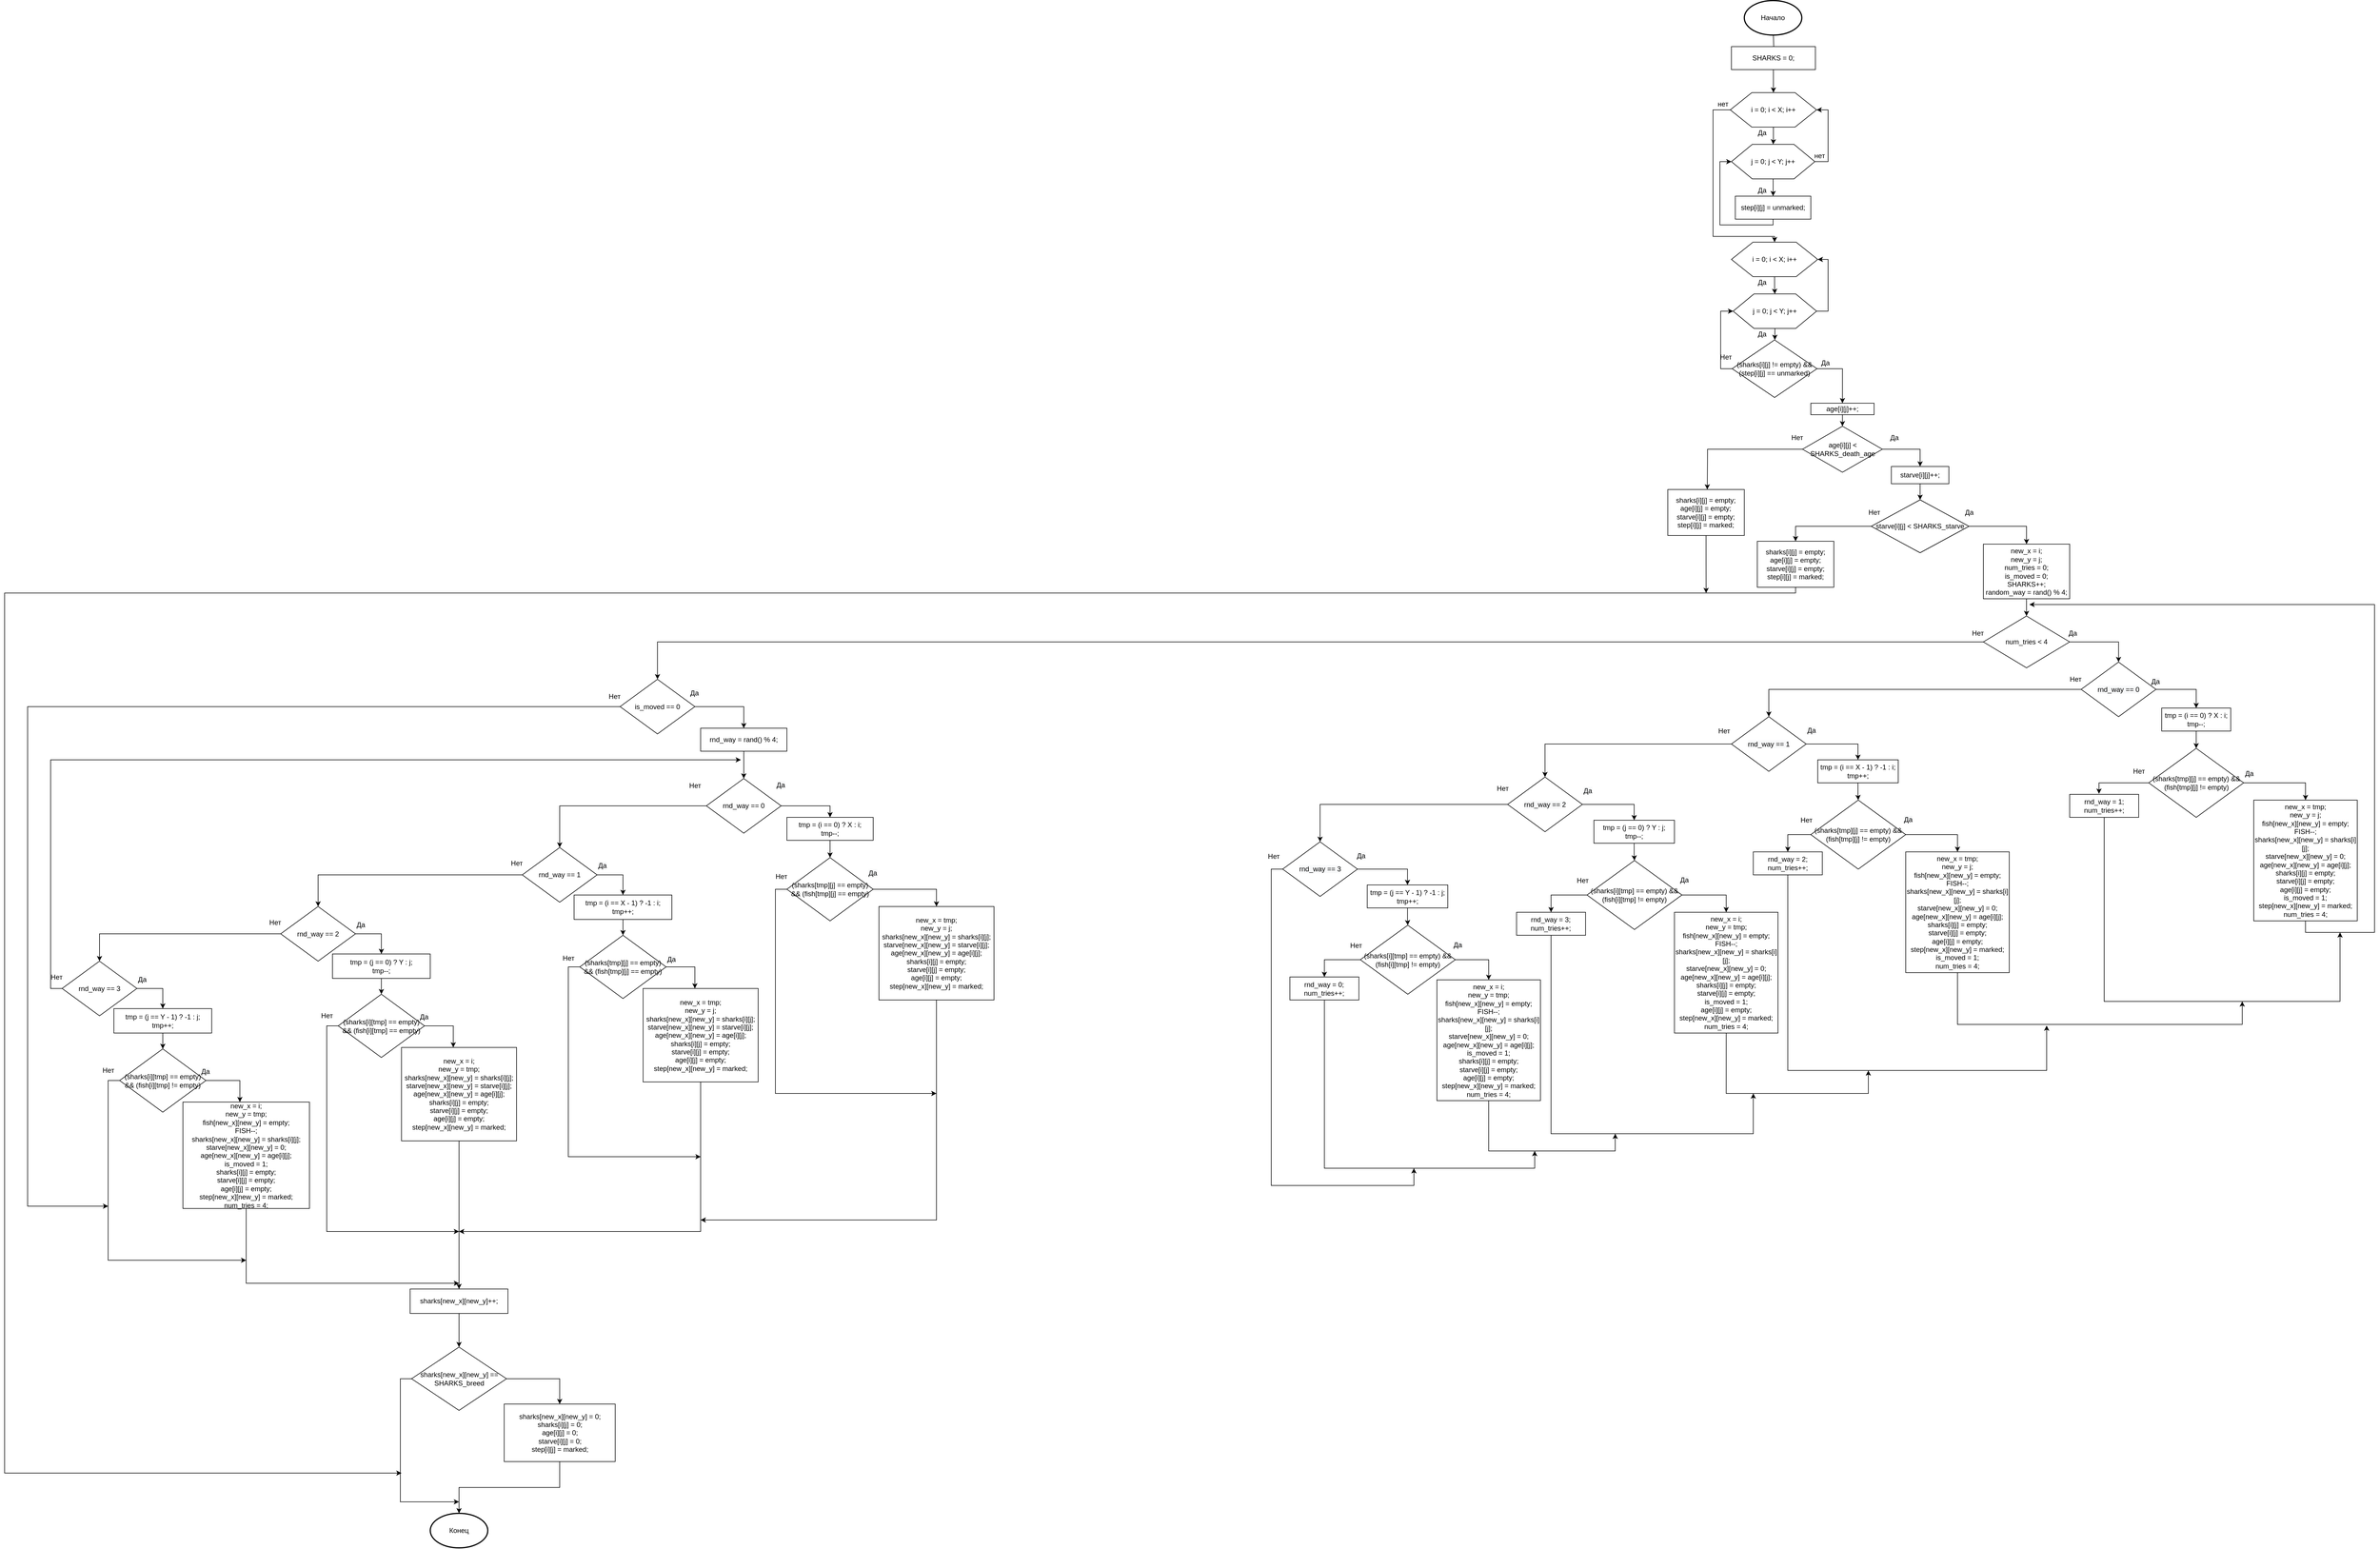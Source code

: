 <mxfile version="13.1.3" type="device"><diagram name="Page-1" id="74e2e168-ea6b-b213-b513-2b3c1d86103e"><mxGraphModel dx="5024" dy="805" grid="1" gridSize="10" guides="1" tooltips="1" connect="1" arrows="1" fold="1" page="1" pageScale="1" pageWidth="1100" pageHeight="850" background="#ffffff" math="0" shadow="0"><root><mxCell id="0"/><mxCell id="1" parent="0"/><mxCell id="JGE4m01Y42PWnlglq6kn-63" value="" style="edgeStyle=orthogonalEdgeStyle;rounded=0;orthogonalLoop=1;jettySize=auto;html=1;" edge="1" parent="1" target="JGE4m01Y42PWnlglq6kn-61"><mxGeometry relative="1" as="geometry"><mxPoint x="555" y="80" as="sourcePoint"/></mxGeometry></mxCell><mxCell id="JGE4m01Y42PWnlglq6kn-65" value="" style="edgeStyle=orthogonalEdgeStyle;rounded=0;orthogonalLoop=1;jettySize=auto;html=1;" edge="1" parent="1" source="JGE4m01Y42PWnlglq6kn-9" target="JGE4m01Y42PWnlglq6kn-10"><mxGeometry relative="1" as="geometry"/></mxCell><mxCell id="JGE4m01Y42PWnlglq6kn-83" style="edgeStyle=orthogonalEdgeStyle;rounded=0;orthogonalLoop=1;jettySize=auto;html=1;exitX=0;exitY=0.5;exitDx=0;exitDy=0;entryX=0.5;entryY=0;entryDx=0;entryDy=0;" edge="1" parent="1" source="JGE4m01Y42PWnlglq6kn-9" target="JGE4m01Y42PWnlglq6kn-81"><mxGeometry relative="1" as="geometry"><Array as="points"><mxPoint x="450" y="210"/><mxPoint x="450" y="430"/><mxPoint x="557" y="430"/></Array></mxGeometry></mxCell><mxCell id="JGE4m01Y42PWnlglq6kn-9" value="i = 0; i &amp;lt; X; i++" style="shape=hexagon;perimeter=hexagonPerimeter2;whiteSpace=wrap;html=1;" vertex="1" parent="1"><mxGeometry x="480" y="180" width="150" height="60" as="geometry"/></mxCell><mxCell id="JGE4m01Y42PWnlglq6kn-69" style="edgeStyle=orthogonalEdgeStyle;rounded=0;orthogonalLoop=1;jettySize=auto;html=1;exitX=1;exitY=0.5;exitDx=0;exitDy=0;entryX=1;entryY=0.5;entryDx=0;entryDy=0;" edge="1" parent="1" source="JGE4m01Y42PWnlglq6kn-10" target="JGE4m01Y42PWnlglq6kn-9"><mxGeometry relative="1" as="geometry"/></mxCell><mxCell id="JGE4m01Y42PWnlglq6kn-78" value="" style="edgeStyle=orthogonalEdgeStyle;rounded=0;orthogonalLoop=1;jettySize=auto;html=1;" edge="1" parent="1" source="JGE4m01Y42PWnlglq6kn-10" target="JGE4m01Y42PWnlglq6kn-72"><mxGeometry relative="1" as="geometry"/></mxCell><mxCell id="JGE4m01Y42PWnlglq6kn-10" value="j = 0; j &amp;lt; Y; j++" style="shape=hexagon;perimeter=hexagonPerimeter2;whiteSpace=wrap;html=1;" vertex="1" parent="1"><mxGeometry x="482" y="270" width="145" height="60" as="geometry"/></mxCell><mxCell id="JGE4m01Y42PWnlglq6kn-64" value="" style="edgeStyle=orthogonalEdgeStyle;rounded=0;orthogonalLoop=1;jettySize=auto;html=1;" edge="1" parent="1" source="JGE4m01Y42PWnlglq6kn-61" target="JGE4m01Y42PWnlglq6kn-9"><mxGeometry relative="1" as="geometry"/></mxCell><mxCell id="JGE4m01Y42PWnlglq6kn-61" value="SHARKS = 0;" style="rounded=0;whiteSpace=wrap;html=1;" vertex="1" parent="1"><mxGeometry x="482" y="100" width="146" height="40" as="geometry"/></mxCell><mxCell id="JGE4m01Y42PWnlglq6kn-68" value="Да" style="text;html=1;align=center;verticalAlign=middle;resizable=0;points=[];autosize=1;" vertex="1" parent="1"><mxGeometry x="520" y="240" width="30" height="20" as="geometry"/></mxCell><mxCell id="JGE4m01Y42PWnlglq6kn-70" value="нет" style="text;html=1;align=center;verticalAlign=middle;resizable=0;points=[];autosize=1;" vertex="1" parent="1"><mxGeometry x="620" y="280" width="30" height="20" as="geometry"/></mxCell><mxCell id="JGE4m01Y42PWnlglq6kn-80" style="edgeStyle=orthogonalEdgeStyle;rounded=0;orthogonalLoop=1;jettySize=auto;html=1;exitX=0.5;exitY=1;exitDx=0;exitDy=0;entryX=0;entryY=0.5;entryDx=0;entryDy=0;" edge="1" parent="1" source="JGE4m01Y42PWnlglq6kn-72" target="JGE4m01Y42PWnlglq6kn-10"><mxGeometry relative="1" as="geometry"><Array as="points"><mxPoint x="554" y="410"/><mxPoint x="462" y="410"/><mxPoint x="462" y="300"/></Array></mxGeometry></mxCell><mxCell id="JGE4m01Y42PWnlglq6kn-72" value="step[i][j] = unmarked;" style="rounded=0;whiteSpace=wrap;html=1;" vertex="1" parent="1"><mxGeometry x="488.75" y="360" width="131.25" height="40" as="geometry"/></mxCell><mxCell id="JGE4m01Y42PWnlglq6kn-79" value="Да" style="text;html=1;align=center;verticalAlign=middle;resizable=0;points=[];autosize=1;" vertex="1" parent="1"><mxGeometry x="520" y="340" width="30" height="20" as="geometry"/></mxCell><mxCell id="JGE4m01Y42PWnlglq6kn-87" value="" style="edgeStyle=orthogonalEdgeStyle;rounded=0;orthogonalLoop=1;jettySize=auto;html=1;" edge="1" parent="1" source="JGE4m01Y42PWnlglq6kn-81" target="JGE4m01Y42PWnlglq6kn-86"><mxGeometry relative="1" as="geometry"/></mxCell><mxCell id="JGE4m01Y42PWnlglq6kn-81" value="i = 0; i &amp;lt; X; i++" style="shape=hexagon;perimeter=hexagonPerimeter2;whiteSpace=wrap;html=1;" vertex="1" parent="1"><mxGeometry x="482" y="440" width="150" height="60" as="geometry"/></mxCell><mxCell id="JGE4m01Y42PWnlglq6kn-84" value="нет" style="text;html=1;align=center;verticalAlign=middle;resizable=0;points=[];autosize=1;" vertex="1" parent="1"><mxGeometry x="452" y="190" width="30" height="20" as="geometry"/></mxCell><mxCell id="JGE4m01Y42PWnlglq6kn-92" value="" style="edgeStyle=orthogonalEdgeStyle;rounded=0;orthogonalLoop=1;jettySize=auto;html=1;" edge="1" parent="1" source="JGE4m01Y42PWnlglq6kn-86" target="JGE4m01Y42PWnlglq6kn-91"><mxGeometry relative="1" as="geometry"/></mxCell><mxCell id="JGE4m01Y42PWnlglq6kn-439" style="edgeStyle=orthogonalEdgeStyle;rounded=0;orthogonalLoop=1;jettySize=auto;html=1;exitX=1;exitY=0.5;exitDx=0;exitDy=0;entryX=1;entryY=0.5;entryDx=0;entryDy=0;" edge="1" parent="1" source="JGE4m01Y42PWnlglq6kn-86" target="JGE4m01Y42PWnlglq6kn-81"><mxGeometry relative="1" as="geometry"/></mxCell><mxCell id="JGE4m01Y42PWnlglq6kn-86" value="j = 0; j &amp;lt; Y; j++" style="shape=hexagon;perimeter=hexagonPerimeter2;whiteSpace=wrap;html=1;" vertex="1" parent="1"><mxGeometry x="485" y="530" width="145" height="60" as="geometry"/></mxCell><mxCell id="JGE4m01Y42PWnlglq6kn-88" value="Да" style="text;html=1;align=center;verticalAlign=middle;resizable=0;points=[];autosize=1;" vertex="1" parent="1"><mxGeometry x="520" y="500" width="30" height="20" as="geometry"/></mxCell><mxCell id="JGE4m01Y42PWnlglq6kn-94" style="edgeStyle=orthogonalEdgeStyle;rounded=0;orthogonalLoop=1;jettySize=auto;html=1;exitX=1;exitY=0.5;exitDx=0;exitDy=0;entryX=0.5;entryY=0;entryDx=0;entryDy=0;" edge="1" parent="1" source="JGE4m01Y42PWnlglq6kn-91" target="JGE4m01Y42PWnlglq6kn-93"><mxGeometry relative="1" as="geometry"/></mxCell><mxCell id="JGE4m01Y42PWnlglq6kn-438" style="edgeStyle=orthogonalEdgeStyle;rounded=0;orthogonalLoop=1;jettySize=auto;html=1;exitX=0;exitY=0.5;exitDx=0;exitDy=0;entryX=0;entryY=0.5;entryDx=0;entryDy=0;" edge="1" parent="1" source="JGE4m01Y42PWnlglq6kn-91" target="JGE4m01Y42PWnlglq6kn-86"><mxGeometry relative="1" as="geometry"/></mxCell><mxCell id="JGE4m01Y42PWnlglq6kn-91" value="(sharks[i][j] != empty) &amp;amp;&amp;amp; (step[i][j] == unmarked)" style="rhombus;whiteSpace=wrap;html=1;" vertex="1" parent="1"><mxGeometry x="483.25" y="610" width="147.5" height="100" as="geometry"/></mxCell><mxCell id="JGE4m01Y42PWnlglq6kn-97" value="" style="edgeStyle=orthogonalEdgeStyle;rounded=0;orthogonalLoop=1;jettySize=auto;html=1;" edge="1" parent="1" source="JGE4m01Y42PWnlglq6kn-93" target="JGE4m01Y42PWnlglq6kn-96"><mxGeometry relative="1" as="geometry"/></mxCell><mxCell id="JGE4m01Y42PWnlglq6kn-93" value="age[i][j]++;" style="rounded=0;whiteSpace=wrap;html=1;" vertex="1" parent="1"><mxGeometry x="620" y="720" width="110" height="20" as="geometry"/></mxCell><mxCell id="JGE4m01Y42PWnlglq6kn-247" style="edgeStyle=orthogonalEdgeStyle;rounded=0;orthogonalLoop=1;jettySize=auto;html=1;entryX=0.5;entryY=0;entryDx=0;entryDy=0;" edge="1" parent="1" source="JGE4m01Y42PWnlglq6kn-96" target="JGE4m01Y42PWnlglq6kn-246"><mxGeometry relative="1" as="geometry"/></mxCell><mxCell id="JGE4m01Y42PWnlglq6kn-437" style="edgeStyle=orthogonalEdgeStyle;rounded=0;orthogonalLoop=1;jettySize=auto;html=1;" edge="1" parent="1" source="JGE4m01Y42PWnlglq6kn-96"><mxGeometry relative="1" as="geometry"><mxPoint x="440" y="870" as="targetPoint"/></mxGeometry></mxCell><mxCell id="JGE4m01Y42PWnlglq6kn-96" value="age[i][j] &amp;lt; SHARKS_death_age" style="rhombus;whiteSpace=wrap;html=1;" vertex="1" parent="1"><mxGeometry x="605.63" y="760" width="138.75" height="80" as="geometry"/></mxCell><mxCell id="JGE4m01Y42PWnlglq6kn-99" value="Да" style="text;html=1;align=center;verticalAlign=middle;resizable=0;points=[];autosize=1;" vertex="1" parent="1"><mxGeometry x="630" y="640" width="30" height="20" as="geometry"/></mxCell><mxCell id="JGE4m01Y42PWnlglq6kn-100" value="Да" style="text;html=1;align=center;verticalAlign=middle;resizable=0;points=[];autosize=1;" vertex="1" parent="1"><mxGeometry x="750" y="770" width="30" height="20" as="geometry"/></mxCell><mxCell id="JGE4m01Y42PWnlglq6kn-221" value="Нет" style="text;html=1;align=center;verticalAlign=middle;resizable=0;points=[];autosize=1;" vertex="1" parent="1"><mxGeometry x="575.94" y="770" width="40" height="20" as="geometry"/></mxCell><mxCell id="JGE4m01Y42PWnlglq6kn-223" value="Нет" style="text;html=1;align=center;verticalAlign=middle;resizable=0;points=[];autosize=1;" vertex="1" parent="1"><mxGeometry x="452.0" y="630" width="40" height="20" as="geometry"/></mxCell><mxCell id="JGE4m01Y42PWnlglq6kn-227" value="Да" style="text;html=1;align=center;verticalAlign=middle;resizable=0;points=[];autosize=1;" vertex="1" parent="1"><mxGeometry x="520" y="590" width="30" height="20" as="geometry"/></mxCell><mxCell id="JGE4m01Y42PWnlglq6kn-236" value="Начало" style="strokeWidth=2;html=1;shape=mxgraph.flowchart.start_1;whiteSpace=wrap;" vertex="1" parent="1"><mxGeometry x="504.38" y="20" width="100" height="60" as="geometry"/></mxCell><mxCell id="JGE4m01Y42PWnlglq6kn-237" value="Конец" style="strokeWidth=2;html=1;shape=mxgraph.flowchart.start_1;whiteSpace=wrap;" vertex="1" parent="1"><mxGeometry x="-1780" y="2650" width="100" height="60" as="geometry"/></mxCell><mxCell id="JGE4m01Y42PWnlglq6kn-250" value="" style="edgeStyle=orthogonalEdgeStyle;rounded=0;orthogonalLoop=1;jettySize=auto;html=1;" edge="1" parent="1" source="JGE4m01Y42PWnlglq6kn-246" target="JGE4m01Y42PWnlglq6kn-249"><mxGeometry relative="1" as="geometry"/></mxCell><mxCell id="JGE4m01Y42PWnlglq6kn-246" value="starve[i][j]++;" style="rounded=0;whiteSpace=wrap;html=1;" vertex="1" parent="1"><mxGeometry x="760" y="830" width="100" height="30" as="geometry"/></mxCell><mxCell id="JGE4m01Y42PWnlglq6kn-253" style="edgeStyle=orthogonalEdgeStyle;rounded=0;orthogonalLoop=1;jettySize=auto;html=1;entryX=0.5;entryY=0;entryDx=0;entryDy=0;" edge="1" parent="1" source="JGE4m01Y42PWnlglq6kn-249" target="JGE4m01Y42PWnlglq6kn-252"><mxGeometry relative="1" as="geometry"/></mxCell><mxCell id="JGE4m01Y42PWnlglq6kn-435" style="edgeStyle=orthogonalEdgeStyle;rounded=0;orthogonalLoop=1;jettySize=auto;html=1;exitX=0;exitY=0.5;exitDx=0;exitDy=0;entryX=0.5;entryY=0;entryDx=0;entryDy=0;" edge="1" parent="1" source="JGE4m01Y42PWnlglq6kn-249" target="JGE4m01Y42PWnlglq6kn-434"><mxGeometry relative="1" as="geometry"/></mxCell><mxCell id="JGE4m01Y42PWnlglq6kn-249" value="starve[i][j] &amp;lt; SHARKS_starve" style="rhombus;whiteSpace=wrap;html=1;" vertex="1" parent="1"><mxGeometry x="725" y="888" width="170" height="92" as="geometry"/></mxCell><mxCell id="JGE4m01Y42PWnlglq6kn-258" value="" style="edgeStyle=orthogonalEdgeStyle;rounded=0;orthogonalLoop=1;jettySize=auto;html=1;" edge="1" parent="1" source="JGE4m01Y42PWnlglq6kn-252" target="JGE4m01Y42PWnlglq6kn-256"><mxGeometry relative="1" as="geometry"/></mxCell><mxCell id="JGE4m01Y42PWnlglq6kn-252" value="&lt;div&gt;new_x = i;&lt;/div&gt;&lt;div&gt;new_y = j;&lt;/div&gt;&lt;div&gt;num_tries = 0;&lt;/div&gt;&lt;div&gt;is_moved = 0;&lt;/div&gt;&lt;div&gt;SHARKS++;&lt;/div&gt;&lt;div&gt;random_way = rand() % 4;&lt;br&gt;&lt;/div&gt;" style="rounded=0;whiteSpace=wrap;html=1;" vertex="1" parent="1"><mxGeometry x="920" y="965" width="150" height="95" as="geometry"/></mxCell><mxCell id="JGE4m01Y42PWnlglq6kn-254" value="Да" style="text;html=1;align=center;verticalAlign=middle;resizable=0;points=[];autosize=1;" vertex="1" parent="1"><mxGeometry x="880" y="900" width="30" height="20" as="geometry"/></mxCell><mxCell id="JGE4m01Y42PWnlglq6kn-255" value="Нет" style="text;html=1;align=center;verticalAlign=middle;resizable=0;points=[];autosize=1;" vertex="1" parent="1"><mxGeometry x="710" y="900" width="40" height="20" as="geometry"/></mxCell><mxCell id="JGE4m01Y42PWnlglq6kn-261" style="edgeStyle=orthogonalEdgeStyle;rounded=0;orthogonalLoop=1;jettySize=auto;html=1;exitX=1;exitY=0.5;exitDx=0;exitDy=0;entryX=0.5;entryY=0;entryDx=0;entryDy=0;" edge="1" parent="1" source="JGE4m01Y42PWnlglq6kn-256" target="JGE4m01Y42PWnlglq6kn-260"><mxGeometry relative="1" as="geometry"/></mxCell><mxCell id="JGE4m01Y42PWnlglq6kn-337" style="edgeStyle=orthogonalEdgeStyle;rounded=0;orthogonalLoop=1;jettySize=auto;html=1;entryX=0.5;entryY=0;entryDx=0;entryDy=0;" edge="1" parent="1" source="JGE4m01Y42PWnlglq6kn-256" target="JGE4m01Y42PWnlglq6kn-339"><mxGeometry relative="1" as="geometry"><mxPoint x="-832" y="1135" as="targetPoint"/></mxGeometry></mxCell><mxCell id="JGE4m01Y42PWnlglq6kn-256" value="num_tries &amp;lt; 4" style="rhombus;whiteSpace=wrap;html=1;" vertex="1" parent="1"><mxGeometry x="920" y="1090" width="150" height="90" as="geometry"/></mxCell><mxCell id="JGE4m01Y42PWnlglq6kn-265" style="edgeStyle=orthogonalEdgeStyle;rounded=0;orthogonalLoop=1;jettySize=auto;html=1;exitX=1;exitY=0.5;exitDx=0;exitDy=0;entryX=0.5;entryY=0;entryDx=0;entryDy=0;" edge="1" parent="1" source="JGE4m01Y42PWnlglq6kn-260" target="JGE4m01Y42PWnlglq6kn-264"><mxGeometry relative="1" as="geometry"/></mxCell><mxCell id="JGE4m01Y42PWnlglq6kn-281" style="edgeStyle=orthogonalEdgeStyle;rounded=0;orthogonalLoop=1;jettySize=auto;html=1;exitX=0;exitY=0.5;exitDx=0;exitDy=0;entryX=0.5;entryY=0;entryDx=0;entryDy=0;" edge="1" parent="1" source="JGE4m01Y42PWnlglq6kn-260" target="JGE4m01Y42PWnlglq6kn-280"><mxGeometry relative="1" as="geometry"/></mxCell><mxCell id="JGE4m01Y42PWnlglq6kn-260" value="&#10;&#10;&lt;!--StartFragment--&gt;&lt;span style=&quot;color: rgb(0, 0, 0); font-family: Helvetica; font-size: 12px; font-style: normal; font-variant-ligatures: normal; font-variant-caps: normal; font-weight: 400; letter-spacing: normal; orphans: 2; text-align: center; text-indent: 0px; text-transform: none; widows: 2; word-spacing: 0px; -webkit-text-stroke-width: 0px; background-color: rgb(248, 249, 250); text-decoration-style: initial; text-decoration-color: initial; float: none; display: inline !important;&quot;&gt;rnd_way == 0&lt;/span&gt;&lt;!--EndFragment--&gt;&#10;&#10;" style="rhombus;whiteSpace=wrap;html=1;" vertex="1" parent="1"><mxGeometry x="1090" y="1170" width="130" height="95" as="geometry"/></mxCell><mxCell id="JGE4m01Y42PWnlglq6kn-262" value="Да" style="text;html=1;align=center;verticalAlign=middle;resizable=0;points=[];autosize=1;" vertex="1" parent="1"><mxGeometry x="1060" y="1110" width="30" height="20" as="geometry"/></mxCell><mxCell id="JGE4m01Y42PWnlglq6kn-268" value="" style="edgeStyle=orthogonalEdgeStyle;rounded=0;orthogonalLoop=1;jettySize=auto;html=1;" edge="1" parent="1" source="JGE4m01Y42PWnlglq6kn-264" target="JGE4m01Y42PWnlglq6kn-267"><mxGeometry relative="1" as="geometry"/></mxCell><mxCell id="JGE4m01Y42PWnlglq6kn-264" value="&lt;div&gt;tmp = (i == 0) ? X : i;&lt;/div&gt;&lt;div&gt;tmp--;&lt;/div&gt;" style="rounded=0;whiteSpace=wrap;html=1;" vertex="1" parent="1"><mxGeometry x="1230" y="1250" width="120" height="40" as="geometry"/></mxCell><mxCell id="JGE4m01Y42PWnlglq6kn-266" value="&lt;!--StartFragment--&gt;&lt;span style=&quot;color: rgb(0, 0, 0); font-family: Helvetica; font-size: 12px; font-style: normal; font-variant-ligatures: normal; font-variant-caps: normal; font-weight: 400; letter-spacing: normal; orphans: 2; text-align: center; text-indent: 0px; text-transform: none; widows: 2; word-spacing: 0px; -webkit-text-stroke-width: 0px; background-color: rgb(248, 249, 250); text-decoration-style: initial; text-decoration-color: initial; float: none; display: inline !important;&quot;&gt;Да&lt;/span&gt;&lt;!--EndFragment--&gt;" style="text;whiteSpace=wrap;html=1;" vertex="1" parent="1"><mxGeometry x="1210" y="1190" width="40" height="30" as="geometry"/></mxCell><mxCell id="JGE4m01Y42PWnlglq6kn-271" style="edgeStyle=orthogonalEdgeStyle;rounded=0;orthogonalLoop=1;jettySize=auto;html=1;exitX=1;exitY=0.5;exitDx=0;exitDy=0;entryX=0.5;entryY=0;entryDx=0;entryDy=0;" edge="1" parent="1" source="JGE4m01Y42PWnlglq6kn-267" target="JGE4m01Y42PWnlglq6kn-270"><mxGeometry relative="1" as="geometry"/></mxCell><mxCell id="JGE4m01Y42PWnlglq6kn-275" style="edgeStyle=orthogonalEdgeStyle;rounded=0;orthogonalLoop=1;jettySize=auto;html=1;exitX=0;exitY=0.5;exitDx=0;exitDy=0;entryX=0.425;entryY=-0.025;entryDx=0;entryDy=0;entryPerimeter=0;" edge="1" parent="1" source="JGE4m01Y42PWnlglq6kn-267" target="JGE4m01Y42PWnlglq6kn-274"><mxGeometry relative="1" as="geometry"/></mxCell><mxCell id="JGE4m01Y42PWnlglq6kn-267" value="(sharks[tmp][j] == empty) &amp;amp;&amp;amp; (fish[tmp][j] != empty)" style="rhombus;whiteSpace=wrap;html=1;" vertex="1" parent="1"><mxGeometry x="1207.5" y="1320" width="165" height="120" as="geometry"/></mxCell><mxCell id="JGE4m01Y42PWnlglq6kn-328" style="edgeStyle=orthogonalEdgeStyle;rounded=0;orthogonalLoop=1;jettySize=auto;html=1;exitX=0.5;exitY=1;exitDx=0;exitDy=0;" edge="1" parent="1" source="JGE4m01Y42PWnlglq6kn-270"><mxGeometry relative="1" as="geometry"><mxPoint x="1000" y="1070" as="targetPoint"/><Array as="points"><mxPoint x="1480" y="1640"/><mxPoint x="1600" y="1640"/><mxPoint x="1600" y="1070"/></Array></mxGeometry></mxCell><mxCell id="JGE4m01Y42PWnlglq6kn-270" value="&lt;div&gt;new_x = tmp;&lt;/div&gt;&lt;div&gt;new_y = j;&lt;/div&gt;&lt;div&gt;fish[new_x][new_y] = empty;&lt;/div&gt;&lt;div&gt;FISH--;&lt;/div&gt;&lt;div&gt;sharks[new_x][new_y] = sharks[i][j];&lt;/div&gt;&lt;div&gt;starve[new_x][new_y] = 0;&lt;/div&gt;&lt;div&gt;age[new_x][new_y] = age[i][j];&lt;/div&gt;&lt;div&gt;sharks[i][j] = empty;&lt;/div&gt;&lt;div&gt;starve[i][j] = empty;&lt;/div&gt;&lt;div&gt;age[i][j] = empty;&lt;/div&gt;&lt;div&gt;is_moved = 1;&lt;/div&gt;&lt;div&gt;step[new_x][new_y] = marked;&lt;/div&gt;&lt;div&gt;num_tries = 4;&lt;/div&gt;" style="rounded=0;whiteSpace=wrap;html=1;" vertex="1" parent="1"><mxGeometry x="1390" y="1410" width="180" height="210" as="geometry"/></mxCell><mxCell id="JGE4m01Y42PWnlglq6kn-272" value="&lt;!--StartFragment--&gt;&lt;span style=&quot;color: rgb(0, 0, 0); font-family: helvetica; font-size: 12px; font-style: normal; font-variant-ligatures: normal; font-variant-caps: normal; font-weight: 400; letter-spacing: normal; orphans: 2; text-align: center; text-indent: 0px; text-transform: none; widows: 2; word-spacing: 0px; -webkit-text-stroke-width: 0px; background-color: rgb(248, 249, 250); text-decoration-style: initial; text-decoration-color: initial; float: none; display: inline !important;&quot;&gt;Да&lt;/span&gt;&lt;!--EndFragment--&gt;" style="text;whiteSpace=wrap;html=1;" vertex="1" parent="1"><mxGeometry x="1372.5" y="1350" width="40" height="30" as="geometry"/></mxCell><mxCell id="JGE4m01Y42PWnlglq6kn-329" style="edgeStyle=orthogonalEdgeStyle;rounded=0;orthogonalLoop=1;jettySize=auto;html=1;exitX=0.5;exitY=1;exitDx=0;exitDy=0;" edge="1" parent="1" source="JGE4m01Y42PWnlglq6kn-274"><mxGeometry relative="1" as="geometry"><mxPoint x="1540" y="1640" as="targetPoint"/><Array as="points"><mxPoint x="1130" y="1760"/><mxPoint x="1540" y="1760"/></Array></mxGeometry></mxCell><mxCell id="JGE4m01Y42PWnlglq6kn-274" value="&lt;div&gt;rnd_way = 1;&lt;/div&gt;&lt;div&gt;num_tries++;&lt;/div&gt;" style="rounded=0;whiteSpace=wrap;html=1;" vertex="1" parent="1"><mxGeometry x="1070" y="1400" width="120" height="40" as="geometry"/></mxCell><mxCell id="JGE4m01Y42PWnlglq6kn-276" value="Нет" style="text;html=1;align=center;verticalAlign=middle;resizable=0;points=[];autosize=1;" vertex="1" parent="1"><mxGeometry x="890" y="1110" width="40" height="20" as="geometry"/></mxCell><mxCell id="JGE4m01Y42PWnlglq6kn-277" value="Нет" style="text;html=1;align=center;verticalAlign=middle;resizable=0;points=[];autosize=1;" vertex="1" parent="1"><mxGeometry x="1060" y="1190" width="40" height="20" as="geometry"/></mxCell><mxCell id="JGE4m01Y42PWnlglq6kn-278" value="Нет" style="text;html=1;align=center;verticalAlign=middle;resizable=0;points=[];autosize=1;" vertex="1" parent="1"><mxGeometry x="1170" y="1350" width="40" height="20" as="geometry"/></mxCell><mxCell id="JGE4m01Y42PWnlglq6kn-287" style="edgeStyle=orthogonalEdgeStyle;rounded=0;orthogonalLoop=1;jettySize=auto;html=1;exitX=1;exitY=0.5;exitDx=0;exitDy=0;entryX=0.5;entryY=0;entryDx=0;entryDy=0;" edge="1" parent="1" source="JGE4m01Y42PWnlglq6kn-280" target="JGE4m01Y42PWnlglq6kn-285"><mxGeometry relative="1" as="geometry"/></mxCell><mxCell id="JGE4m01Y42PWnlglq6kn-312" style="edgeStyle=orthogonalEdgeStyle;rounded=0;orthogonalLoop=1;jettySize=auto;html=1;exitX=0;exitY=0.5;exitDx=0;exitDy=0;entryX=0.5;entryY=0;entryDx=0;entryDy=0;" edge="1" parent="1" source="JGE4m01Y42PWnlglq6kn-280" target="JGE4m01Y42PWnlglq6kn-300"><mxGeometry relative="1" as="geometry"/></mxCell><mxCell id="JGE4m01Y42PWnlglq6kn-280" value="&lt;span style=&quot;color: rgb(0 , 0 , 0) ; font-family: &amp;#34;helvetica&amp;#34; ; font-size: 12px ; font-style: normal ; font-weight: 400 ; letter-spacing: normal ; text-align: center ; text-indent: 0px ; text-transform: none ; word-spacing: 0px ; background-color: rgb(248 , 249 , 250) ; float: none ; display: inline&quot;&gt;rnd_way == 1&lt;/span&gt;" style="rhombus;whiteSpace=wrap;html=1;" vertex="1" parent="1"><mxGeometry x="482" y="1265" width="130" height="95" as="geometry"/></mxCell><mxCell id="JGE4m01Y42PWnlglq6kn-282" value="Нет" style="text;html=1;align=center;verticalAlign=middle;resizable=0;points=[];autosize=1;" vertex="1" parent="1"><mxGeometry x="448.75" y="1280" width="40" height="20" as="geometry"/></mxCell><mxCell id="JGE4m01Y42PWnlglq6kn-283" value="&lt;!--StartFragment--&gt;&lt;span style=&quot;color: rgb(0, 0, 0); font-family: Helvetica; font-size: 12px; font-style: normal; font-variant-ligatures: normal; font-variant-caps: normal; font-weight: 400; letter-spacing: normal; orphans: 2; text-align: center; text-indent: 0px; text-transform: none; widows: 2; word-spacing: 0px; -webkit-text-stroke-width: 0px; background-color: rgb(248, 249, 250); text-decoration-style: initial; text-decoration-color: initial; float: none; display: inline !important;&quot;&gt;Да&lt;/span&gt;&lt;!--EndFragment--&gt;" style="text;whiteSpace=wrap;html=1;" vertex="1" parent="1"><mxGeometry x="612" y="1275" width="40" height="30" as="geometry"/></mxCell><mxCell id="JGE4m01Y42PWnlglq6kn-290" value="" style="edgeStyle=orthogonalEdgeStyle;rounded=0;orthogonalLoop=1;jettySize=auto;html=1;" edge="1" parent="1" source="JGE4m01Y42PWnlglq6kn-285" target="JGE4m01Y42PWnlglq6kn-289"><mxGeometry relative="1" as="geometry"/></mxCell><mxCell id="JGE4m01Y42PWnlglq6kn-285" value="&lt;div&gt;tmp = (i == X - 1) ? -1 : i;&lt;/div&gt;&lt;div&gt;tmp++;&lt;/div&gt;" style="rounded=0;whiteSpace=wrap;html=1;" vertex="1" parent="1"><mxGeometry x="632" y="1340" width="140" height="40" as="geometry"/></mxCell><mxCell id="JGE4m01Y42PWnlglq6kn-293" style="edgeStyle=orthogonalEdgeStyle;rounded=0;orthogonalLoop=1;jettySize=auto;html=1;exitX=1;exitY=0.5;exitDx=0;exitDy=0;entryX=0.5;entryY=0;entryDx=0;entryDy=0;" edge="1" parent="1" source="JGE4m01Y42PWnlglq6kn-289" target="JGE4m01Y42PWnlglq6kn-292"><mxGeometry relative="1" as="geometry"/></mxCell><mxCell id="JGE4m01Y42PWnlglq6kn-298" style="edgeStyle=orthogonalEdgeStyle;rounded=0;orthogonalLoop=1;jettySize=auto;html=1;exitX=0;exitY=0.5;exitDx=0;exitDy=0;entryX=0.5;entryY=0;entryDx=0;entryDy=0;" edge="1" parent="1" source="JGE4m01Y42PWnlglq6kn-289" target="JGE4m01Y42PWnlglq6kn-297"><mxGeometry relative="1" as="geometry"/></mxCell><mxCell id="JGE4m01Y42PWnlglq6kn-289" value="&lt;span&gt;(sharks[tmp][j] == empty) &amp;amp;&amp;amp; (fish[tmp][j] != empty)&lt;/span&gt;" style="rhombus;whiteSpace=wrap;html=1;" vertex="1" parent="1"><mxGeometry x="620" y="1410" width="165" height="120" as="geometry"/></mxCell><mxCell id="JGE4m01Y42PWnlglq6kn-330" style="edgeStyle=orthogonalEdgeStyle;rounded=0;orthogonalLoop=1;jettySize=auto;html=1;" edge="1" parent="1" source="JGE4m01Y42PWnlglq6kn-292"><mxGeometry relative="1" as="geometry"><mxPoint x="1370" y="1760" as="targetPoint"/><Array as="points"><mxPoint x="875" y="1800"/><mxPoint x="1370" y="1800"/></Array></mxGeometry></mxCell><mxCell id="JGE4m01Y42PWnlglq6kn-292" value="&lt;div&gt;new_x = tmp;&lt;/div&gt;&lt;div&gt;new_y = j;&lt;/div&gt;&lt;div&gt;fish[new_x][new_y] = empty;&lt;/div&gt;&lt;div&gt;FISH--;&lt;/div&gt;&lt;div&gt;sharks[new_x][new_y] = sharks[i][j];&lt;/div&gt;&lt;div&gt;starve[new_x][new_y] = 0;&lt;/div&gt;&lt;div&gt;age[new_x][new_y] = age[i][j];&lt;/div&gt;&lt;div&gt;sharks[i][j] = empty;&lt;/div&gt;&lt;div&gt;starve[i][j] = empty;&lt;/div&gt;&lt;div&gt;age[i][j] = empty;&lt;/div&gt;&lt;div&gt;step[new_x][new_y] = marked;&lt;/div&gt;&lt;div&gt;is_moved = 1;&lt;/div&gt;&lt;div&gt;num_tries = 4;&lt;/div&gt;" style="rounded=0;whiteSpace=wrap;html=1;" vertex="1" parent="1"><mxGeometry x="785" y="1500" width="180" height="210" as="geometry"/></mxCell><mxCell id="JGE4m01Y42PWnlglq6kn-294" value="&lt;!--StartFragment--&gt;&lt;span style=&quot;color: rgb(0, 0, 0); font-family: Helvetica; font-size: 12px; font-style: normal; font-variant-ligatures: normal; font-variant-caps: normal; font-weight: 400; letter-spacing: normal; orphans: 2; text-align: center; text-indent: 0px; text-transform: none; widows: 2; word-spacing: 0px; -webkit-text-stroke-width: 0px; background-color: rgb(248, 249, 250); text-decoration-style: initial; text-decoration-color: initial; float: none; display: inline !important;&quot;&gt;Да&lt;/span&gt;&lt;!--EndFragment--&gt;" style="text;whiteSpace=wrap;html=1;" vertex="1" parent="1"><mxGeometry x="780" y="1430" width="40" height="30" as="geometry"/></mxCell><mxCell id="JGE4m01Y42PWnlglq6kn-295" value="Нет" style="text;html=1;align=center;verticalAlign=middle;resizable=0;points=[];autosize=1;" vertex="1" parent="1"><mxGeometry x="592" y="1435" width="40" height="20" as="geometry"/></mxCell><mxCell id="JGE4m01Y42PWnlglq6kn-331" style="edgeStyle=orthogonalEdgeStyle;rounded=0;orthogonalLoop=1;jettySize=auto;html=1;" edge="1" parent="1" source="JGE4m01Y42PWnlglq6kn-297"><mxGeometry relative="1" as="geometry"><mxPoint x="1030" y="1802" as="targetPoint"/><Array as="points"><mxPoint x="580" y="1880"/><mxPoint x="1030" y="1880"/></Array></mxGeometry></mxCell><mxCell id="JGE4m01Y42PWnlglq6kn-297" value="&lt;div&gt;rnd_way = 2;&lt;/div&gt;&lt;div&gt;num_tries++;&lt;/div&gt;" style="rounded=0;whiteSpace=wrap;html=1;" vertex="1" parent="1"><mxGeometry x="520" y="1500" width="120" height="40" as="geometry"/></mxCell><mxCell id="JGE4m01Y42PWnlglq6kn-299" style="edgeStyle=orthogonalEdgeStyle;rounded=0;orthogonalLoop=1;jettySize=auto;html=1;exitX=1;exitY=0.5;exitDx=0;exitDy=0;entryX=0.5;entryY=0;entryDx=0;entryDy=0;" edge="1" parent="1" source="JGE4m01Y42PWnlglq6kn-300" target="JGE4m01Y42PWnlglq6kn-304"><mxGeometry relative="1" as="geometry"/></mxCell><mxCell id="JGE4m01Y42PWnlglq6kn-327" style="edgeStyle=orthogonalEdgeStyle;rounded=0;orthogonalLoop=1;jettySize=auto;html=1;exitX=0;exitY=0.5;exitDx=0;exitDy=0;" edge="1" parent="1" source="JGE4m01Y42PWnlglq6kn-300" target="JGE4m01Y42PWnlglq6kn-315"><mxGeometry relative="1" as="geometry"><mxPoint x="16.7" y="1412.5" as="sourcePoint"/></mxGeometry></mxCell><mxCell id="JGE4m01Y42PWnlglq6kn-300" value="&lt;span style=&quot;color: rgb(0 , 0 , 0) ; font-family: &amp;#34;helvetica&amp;#34; ; font-size: 12px ; font-style: normal ; font-weight: 400 ; letter-spacing: normal ; text-align: center ; text-indent: 0px ; text-transform: none ; word-spacing: 0px ; background-color: rgb(248 , 249 , 250) ; float: none ; display: inline&quot;&gt;rnd_way == 2&lt;/span&gt;" style="rhombus;whiteSpace=wrap;html=1;" vertex="1" parent="1"><mxGeometry x="92.94" y="1370" width="130" height="95" as="geometry"/></mxCell><mxCell id="JGE4m01Y42PWnlglq6kn-301" value="Нет" style="text;html=1;align=center;verticalAlign=middle;resizable=0;points=[];autosize=1;" vertex="1" parent="1"><mxGeometry x="63.75" y="1380" width="40" height="20" as="geometry"/></mxCell><mxCell id="JGE4m01Y42PWnlglq6kn-302" value="&lt;!--StartFragment--&gt;&lt;span style=&quot;color: rgb(0, 0, 0); font-family: Helvetica; font-size: 12px; font-style: normal; font-variant-ligatures: normal; font-variant-caps: normal; font-weight: 400; letter-spacing: normal; orphans: 2; text-align: center; text-indent: 0px; text-transform: none; widows: 2; word-spacing: 0px; -webkit-text-stroke-width: 0px; background-color: rgb(248, 249, 250); text-decoration-style: initial; text-decoration-color: initial; float: none; display: inline !important;&quot;&gt;Да&lt;/span&gt;&lt;!--EndFragment--&gt;" style="text;whiteSpace=wrap;html=1;" vertex="1" parent="1"><mxGeometry x="222.94" y="1380" width="40" height="30" as="geometry"/></mxCell><mxCell id="JGE4m01Y42PWnlglq6kn-303" value="" style="edgeStyle=orthogonalEdgeStyle;rounded=0;orthogonalLoop=1;jettySize=auto;html=1;" edge="1" parent="1" source="JGE4m01Y42PWnlglq6kn-304" target="JGE4m01Y42PWnlglq6kn-307"><mxGeometry relative="1" as="geometry"/></mxCell><mxCell id="JGE4m01Y42PWnlglq6kn-304" value="&lt;div&gt;tmp = (j == 0) ? Y : j;&lt;/div&gt;&lt;div&gt;&lt;span&gt;&#9;&#9;&#9;&#9;&#9;&#9;&#9;&#9;&lt;/span&gt;tmp--;&lt;/div&gt;" style="rounded=0;whiteSpace=wrap;html=1;" vertex="1" parent="1"><mxGeometry x="242.94" y="1445" width="140" height="40" as="geometry"/></mxCell><mxCell id="JGE4m01Y42PWnlglq6kn-305" style="edgeStyle=orthogonalEdgeStyle;rounded=0;orthogonalLoop=1;jettySize=auto;html=1;exitX=1;exitY=0.5;exitDx=0;exitDy=0;entryX=0.5;entryY=0;entryDx=0;entryDy=0;" edge="1" parent="1" source="JGE4m01Y42PWnlglq6kn-307" target="JGE4m01Y42PWnlglq6kn-308"><mxGeometry relative="1" as="geometry"/></mxCell><mxCell id="JGE4m01Y42PWnlglq6kn-306" style="edgeStyle=orthogonalEdgeStyle;rounded=0;orthogonalLoop=1;jettySize=auto;html=1;exitX=0;exitY=0.5;exitDx=0;exitDy=0;entryX=0.5;entryY=0;entryDx=0;entryDy=0;" edge="1" parent="1" source="JGE4m01Y42PWnlglq6kn-307" target="JGE4m01Y42PWnlglq6kn-311"><mxGeometry relative="1" as="geometry"/></mxCell><mxCell id="JGE4m01Y42PWnlglq6kn-307" value="(sharks[i][tmp] == empty) &amp;amp;&amp;amp; (fish[i][tmp] != empty)" style="rhombus;whiteSpace=wrap;html=1;" vertex="1" parent="1"><mxGeometry x="230.94" y="1515" width="165" height="120" as="geometry"/></mxCell><mxCell id="JGE4m01Y42PWnlglq6kn-332" style="edgeStyle=orthogonalEdgeStyle;rounded=0;orthogonalLoop=1;jettySize=auto;html=1;exitX=0.5;exitY=1;exitDx=0;exitDy=0;" edge="1" parent="1" source="JGE4m01Y42PWnlglq6kn-308"><mxGeometry relative="1" as="geometry"><mxPoint x="720" y="1880" as="targetPoint"/><Array as="points"><mxPoint x="473" y="1920"/><mxPoint x="720" y="1920"/></Array></mxGeometry></mxCell><mxCell id="JGE4m01Y42PWnlglq6kn-308" value="&lt;div&gt;new_x = i;&lt;/div&gt;&lt;div&gt;&lt;span&gt;&#9;&#9;&#9;&#9;&#9;&#9;&#9;&#9;&#9;&lt;/span&gt;new_y = tmp;&lt;/div&gt;&lt;div&gt;&lt;span&gt;&#9;&#9;&#9;&#9;&#9;&#9;&#9;&#9;&#9;&lt;/span&gt;fish[new_x][new_y] = empty;&lt;/div&gt;&lt;div&gt;&lt;span&gt;&#9;&#9;&#9;&#9;&#9;&#9;&#9;&#9;&#9;&lt;/span&gt;FISH--;&lt;/div&gt;&lt;div&gt;&lt;span&gt;&#9;&#9;&#9;&#9;&#9;&#9;&#9;&#9;&#9;&lt;/span&gt;sharks[new_x][new_y] = sharks[i][j];&lt;/div&gt;&lt;div&gt;&lt;span&gt;&#9;&#9;&#9;&#9;&#9;&#9;&#9;&#9;&#9;&lt;/span&gt;starve[new_x][new_y] = 0;&lt;/div&gt;&lt;div&gt;&lt;span&gt;&#9;&#9;&#9;&#9;&#9;&#9;&#9;&#9;&#9;&lt;/span&gt;age[new_x][new_y] = age[i][j];&lt;/div&gt;&lt;div&gt;&lt;span&gt;&#9;&#9;&#9;&#9;&#9;&#9;&#9;&#9;&#9;&lt;/span&gt;sharks[i][j] = empty;&lt;/div&gt;&lt;div&gt;&lt;span&gt;&#9;&#9;&#9;&#9;&#9;&#9;&#9;&#9;&#9;&lt;/span&gt;starve[i][j] = empty;&lt;/div&gt;&lt;div&gt;&lt;span&gt;&#9;&#9;&#9;&#9;&#9;&#9;&#9;&#9;&#9;&lt;/span&gt;is_moved = 1;&lt;/div&gt;&lt;div&gt;&lt;span&gt;&#9;&#9;&#9;&#9;&#9;&#9;&#9;&#9;&#9;&lt;/span&gt;age[i][j] = empty;&lt;/div&gt;&lt;div&gt;&lt;span&gt;&#9;&#9;&#9;&#9;&#9;&#9;&#9;&#9;&#9;&lt;/span&gt;step[new_x][new_y] = marked;&lt;/div&gt;&lt;div&gt;&lt;span&gt;&#9;&#9;&#9;&#9;&#9;&#9;&#9;&#9;&#9;&lt;/span&gt;num_tries = 4;&lt;/div&gt;" style="rounded=0;whiteSpace=wrap;html=1;" vertex="1" parent="1"><mxGeometry x="382.94" y="1605" width="180" height="210" as="geometry"/></mxCell><mxCell id="JGE4m01Y42PWnlglq6kn-309" value="&lt;!--StartFragment--&gt;&lt;span style=&quot;color: rgb(0, 0, 0); font-family: Helvetica; font-size: 12px; font-style: normal; font-variant-ligatures: normal; font-variant-caps: normal; font-weight: 400; letter-spacing: normal; orphans: 2; text-align: center; text-indent: 0px; text-transform: none; widows: 2; word-spacing: 0px; -webkit-text-stroke-width: 0px; background-color: rgb(248, 249, 250); text-decoration-style: initial; text-decoration-color: initial; float: none; display: inline !important;&quot;&gt;Да&lt;/span&gt;&lt;!--EndFragment--&gt;" style="text;whiteSpace=wrap;html=1;" vertex="1" parent="1"><mxGeometry x="390.94" y="1535" width="40" height="30" as="geometry"/></mxCell><mxCell id="JGE4m01Y42PWnlglq6kn-310" value="Нет" style="text;html=1;align=center;verticalAlign=middle;resizable=0;points=[];autosize=1;" vertex="1" parent="1"><mxGeometry x="202.94" y="1540" width="40" height="20" as="geometry"/></mxCell><mxCell id="JGE4m01Y42PWnlglq6kn-333" style="edgeStyle=orthogonalEdgeStyle;rounded=0;orthogonalLoop=1;jettySize=auto;html=1;" edge="1" parent="1" source="JGE4m01Y42PWnlglq6kn-311"><mxGeometry relative="1" as="geometry"><mxPoint x="520" y="1920" as="targetPoint"/><Array as="points"><mxPoint x="168" y="1990"/><mxPoint x="520" y="1990"/></Array></mxGeometry></mxCell><mxCell id="JGE4m01Y42PWnlglq6kn-311" value="&lt;div&gt;rnd_way = 3;&lt;/div&gt;&lt;div&gt;&lt;span&gt;&#9;&#9;&#9;&#9;&#9;&#9;&#9;&#9;&#9;&lt;/span&gt;num_tries++;&lt;/div&gt;" style="rounded=0;whiteSpace=wrap;html=1;" vertex="1" parent="1"><mxGeometry x="108.44" y="1605" width="120" height="40" as="geometry"/></mxCell><mxCell id="JGE4m01Y42PWnlglq6kn-314" style="edgeStyle=orthogonalEdgeStyle;rounded=0;orthogonalLoop=1;jettySize=auto;html=1;exitX=1;exitY=0.5;exitDx=0;exitDy=0;entryX=0.5;entryY=0;entryDx=0;entryDy=0;" edge="1" parent="1" source="JGE4m01Y42PWnlglq6kn-315" target="JGE4m01Y42PWnlglq6kn-318"><mxGeometry relative="1" as="geometry"/></mxCell><mxCell id="JGE4m01Y42PWnlglq6kn-336" style="edgeStyle=orthogonalEdgeStyle;rounded=0;orthogonalLoop=1;jettySize=auto;html=1;exitX=0;exitY=0.5;exitDx=0;exitDy=0;" edge="1" parent="1" source="JGE4m01Y42PWnlglq6kn-315"><mxGeometry relative="1" as="geometry"><mxPoint x="-70" y="2050" as="targetPoint"/><Array as="points"><mxPoint x="-318" y="1530"/><mxPoint x="-318" y="2080"/><mxPoint x="-70" y="2080"/></Array></mxGeometry></mxCell><mxCell id="JGE4m01Y42PWnlglq6kn-315" value="&lt;span style=&quot;color: rgb(0 , 0 , 0) ; font-family: &amp;#34;helvetica&amp;#34; ; font-size: 12px ; font-style: normal ; font-weight: 400 ; letter-spacing: normal ; text-align: center ; text-indent: 0px ; text-transform: none ; word-spacing: 0px ; background-color: rgb(248 , 249 , 250) ; float: none ; display: inline&quot;&gt;rnd_way == 3&lt;/span&gt;" style="rhombus;whiteSpace=wrap;html=1;" vertex="1" parent="1"><mxGeometry x="-298.12" y="1482.5" width="130" height="95" as="geometry"/></mxCell><mxCell id="JGE4m01Y42PWnlglq6kn-316" value="Нет" style="text;html=1;align=center;verticalAlign=middle;resizable=0;points=[];autosize=1;" vertex="1" parent="1"><mxGeometry x="-334.37" y="1497.5" width="40" height="20" as="geometry"/></mxCell><mxCell id="JGE4m01Y42PWnlglq6kn-317" value="&lt;!--StartFragment--&gt;&lt;span style=&quot;color: rgb(0, 0, 0); font-family: Helvetica; font-size: 12px; font-style: normal; font-variant-ligatures: normal; font-variant-caps: normal; font-weight: 400; letter-spacing: normal; orphans: 2; text-align: center; text-indent: 0px; text-transform: none; widows: 2; word-spacing: 0px; -webkit-text-stroke-width: 0px; background-color: rgb(248, 249, 250); text-decoration-style: initial; text-decoration-color: initial; float: none; display: inline !important;&quot;&gt;Да&lt;/span&gt;&lt;!--EndFragment--&gt;" style="text;whiteSpace=wrap;html=1;" vertex="1" parent="1"><mxGeometry x="-171.12" y="1492.5" width="40" height="30" as="geometry"/></mxCell><mxCell id="JGE4m01Y42PWnlglq6kn-326" value="" style="edgeStyle=orthogonalEdgeStyle;rounded=0;orthogonalLoop=1;jettySize=auto;html=1;" edge="1" parent="1" source="JGE4m01Y42PWnlglq6kn-318" target="JGE4m01Y42PWnlglq6kn-321"><mxGeometry relative="1" as="geometry"/></mxCell><mxCell id="JGE4m01Y42PWnlglq6kn-318" value="&lt;div&gt;tmp = (j == Y - 1) ? -1 : j;&lt;/div&gt;&lt;div&gt;&lt;span&gt;&#9;&#9;&#9;&#9;&#9;&#9;&#9;&#9;&lt;/span&gt;tmp++;&lt;/div&gt;" style="rounded=0;whiteSpace=wrap;html=1;" vertex="1" parent="1"><mxGeometry x="-151.12" y="1557.5" width="140" height="40" as="geometry"/></mxCell><mxCell id="JGE4m01Y42PWnlglq6kn-319" style="edgeStyle=orthogonalEdgeStyle;rounded=0;orthogonalLoop=1;jettySize=auto;html=1;exitX=1;exitY=0.5;exitDx=0;exitDy=0;entryX=0.5;entryY=0;entryDx=0;entryDy=0;" edge="1" parent="1" source="JGE4m01Y42PWnlglq6kn-321" target="JGE4m01Y42PWnlglq6kn-322"><mxGeometry relative="1" as="geometry"/></mxCell><mxCell id="JGE4m01Y42PWnlglq6kn-320" style="edgeStyle=orthogonalEdgeStyle;rounded=0;orthogonalLoop=1;jettySize=auto;html=1;exitX=0;exitY=0.5;exitDx=0;exitDy=0;entryX=0.5;entryY=0;entryDx=0;entryDy=0;" edge="1" parent="1" source="JGE4m01Y42PWnlglq6kn-321" target="JGE4m01Y42PWnlglq6kn-325"><mxGeometry relative="1" as="geometry"/></mxCell><mxCell id="JGE4m01Y42PWnlglq6kn-321" value="(sharks[i][tmp] == empty) &amp;amp;&amp;amp; (fish[i][tmp] != empty)" style="rhombus;whiteSpace=wrap;html=1;" vertex="1" parent="1"><mxGeometry x="-163.12" y="1627.5" width="165" height="120" as="geometry"/></mxCell><mxCell id="JGE4m01Y42PWnlglq6kn-334" style="edgeStyle=orthogonalEdgeStyle;rounded=0;orthogonalLoop=1;jettySize=auto;html=1;exitX=0.5;exitY=1;exitDx=0;exitDy=0;" edge="1" parent="1" source="JGE4m01Y42PWnlglq6kn-322"><mxGeometry relative="1" as="geometry"><mxPoint x="280" y="1990" as="targetPoint"/><Array as="points"><mxPoint x="60" y="2020"/><mxPoint x="280" y="2020"/></Array></mxGeometry></mxCell><mxCell id="JGE4m01Y42PWnlglq6kn-322" value="&lt;div&gt;new_x = i;&lt;/div&gt;&lt;div&gt;&lt;span&gt;&#9;&#9;&#9;&#9;&#9;&#9;&#9;&#9;&#9;&lt;/span&gt;new_y = tmp;&lt;/div&gt;&lt;div&gt;&lt;span&gt;&#9;&#9;&#9;&#9;&#9;&#9;&#9;&#9;&#9;&lt;/span&gt;fish[new_x][new_y] = empty;&lt;/div&gt;&lt;div&gt;&lt;span&gt;&#9;&#9;&#9;&#9;&#9;&#9;&#9;&#9;&#9;&lt;/span&gt;FISH--;&lt;/div&gt;&lt;div&gt;&lt;span&gt;&#9;&#9;&#9;&#9;&#9;&#9;&#9;&#9;&#9;&lt;/span&gt;sharks[new_x][new_y] = sharks[i][j];&lt;/div&gt;&lt;div&gt;&lt;span&gt;&#9;&#9;&#9;&#9;&#9;&#9;&#9;&#9;&#9;&lt;/span&gt;starve[new_x][new_y] = 0;&lt;/div&gt;&lt;div&gt;&lt;span&gt;&#9;&#9;&#9;&#9;&#9;&#9;&#9;&#9;&#9;&lt;/span&gt;age[new_x][new_y] = age[i][j];&lt;/div&gt;&lt;div&gt;&lt;span&gt;&#9;&#9;&#9;&#9;&#9;&#9;&#9;&#9;&#9;&lt;/span&gt;is_moved = 1;&lt;/div&gt;&lt;div&gt;&lt;span&gt;&#9;&#9;&#9;&#9;&#9;&#9;&#9;&#9;&#9;&lt;/span&gt;sharks[i][j] = empty;&lt;/div&gt;&lt;div&gt;&lt;span&gt;&#9;&#9;&#9;&#9;&#9;&#9;&#9;&#9;&#9;&lt;/span&gt;starve[i][j] = empty;&lt;/div&gt;&lt;div&gt;&lt;span&gt;&#9;&#9;&#9;&#9;&#9;&#9;&#9;&#9;&#9;&lt;/span&gt;age[i][j] = empty;&lt;/div&gt;&lt;div&gt;&lt;span&gt;&#9;&#9;&#9;&#9;&#9;&#9;&#9;&#9;&#9;&lt;/span&gt;step[new_x][new_y] = marked;&lt;/div&gt;&lt;div&gt;&lt;span&gt;&#9;&#9;&#9;&#9;&#9;&#9;&#9;&#9;&#9;&lt;/span&gt;num_tries = 4;&lt;/div&gt;" style="rounded=0;whiteSpace=wrap;html=1;" vertex="1" parent="1"><mxGeometry x="-30" y="1722.5" width="180" height="210" as="geometry"/></mxCell><mxCell id="JGE4m01Y42PWnlglq6kn-323" value="&lt;!--StartFragment--&gt;&lt;span style=&quot;color: rgb(0, 0, 0); font-family: Helvetica; font-size: 12px; font-style: normal; font-variant-ligatures: normal; font-variant-caps: normal; font-weight: 400; letter-spacing: normal; orphans: 2; text-align: center; text-indent: 0px; text-transform: none; widows: 2; word-spacing: 0px; -webkit-text-stroke-width: 0px; background-color: rgb(248, 249, 250); text-decoration-style: initial; text-decoration-color: initial; float: none; display: inline !important;&quot;&gt;Да&lt;/span&gt;&lt;!--EndFragment--&gt;" style="text;whiteSpace=wrap;html=1;" vertex="1" parent="1"><mxGeometry x="-3.12" y="1647.5" width="40" height="30" as="geometry"/></mxCell><mxCell id="JGE4m01Y42PWnlglq6kn-324" value="Нет" style="text;html=1;align=center;verticalAlign=middle;resizable=0;points=[];autosize=1;" vertex="1" parent="1"><mxGeometry x="-191.12" y="1652.5" width="40" height="20" as="geometry"/></mxCell><mxCell id="JGE4m01Y42PWnlglq6kn-335" style="edgeStyle=orthogonalEdgeStyle;rounded=0;orthogonalLoop=1;jettySize=auto;html=1;" edge="1" parent="1" source="JGE4m01Y42PWnlglq6kn-325"><mxGeometry relative="1" as="geometry"><mxPoint x="140" y="2020" as="targetPoint"/><Array as="points"><mxPoint x="-226" y="2050"/><mxPoint x="140" y="2050"/></Array></mxGeometry></mxCell><mxCell id="JGE4m01Y42PWnlglq6kn-325" value="&lt;div&gt;rnd_way = 0;&lt;/div&gt;&lt;div&gt;&lt;span&gt;&#9;&#9;&#9;&#9;&#9;&#9;&#9;&#9;&#9;&lt;/span&gt;num_tries++;&lt;/div&gt;" style="rounded=0;whiteSpace=wrap;html=1;" vertex="1" parent="1"><mxGeometry x="-285.62" y="1717.5" width="120" height="40" as="geometry"/></mxCell><mxCell id="JGE4m01Y42PWnlglq6kn-343" style="edgeStyle=orthogonalEdgeStyle;rounded=0;orthogonalLoop=1;jettySize=auto;html=1;exitX=1;exitY=0.5;exitDx=0;exitDy=0;entryX=0.5;entryY=0;entryDx=0;entryDy=0;" edge="1" parent="1" source="JGE4m01Y42PWnlglq6kn-339" target="JGE4m01Y42PWnlglq6kn-342"><mxGeometry relative="1" as="geometry"/></mxCell><mxCell id="JGE4m01Y42PWnlglq6kn-432" style="edgeStyle=orthogonalEdgeStyle;rounded=0;orthogonalLoop=1;jettySize=auto;html=1;exitX=0;exitY=0.5;exitDx=0;exitDy=0;" edge="1" parent="1" source="JGE4m01Y42PWnlglq6kn-339"><mxGeometry relative="1" as="geometry"><mxPoint x="-2340" y="2116" as="targetPoint"/><Array as="points"><mxPoint x="-2480" y="1248"/><mxPoint x="-2480" y="2116"/></Array></mxGeometry></mxCell><mxCell id="JGE4m01Y42PWnlglq6kn-339" value="&lt;span&gt;is_moved == 0&lt;/span&gt;" style="rhombus;whiteSpace=wrap;html=1;" vertex="1" parent="1"><mxGeometry x="-1450" y="1200" width="130" height="95" as="geometry"/></mxCell><mxCell id="JGE4m01Y42PWnlglq6kn-348" value="" style="edgeStyle=orthogonalEdgeStyle;rounded=0;orthogonalLoop=1;jettySize=auto;html=1;" edge="1" parent="1" source="JGE4m01Y42PWnlglq6kn-342" target="JGE4m01Y42PWnlglq6kn-345"><mxGeometry relative="1" as="geometry"/></mxCell><mxCell id="JGE4m01Y42PWnlglq6kn-342" value="&lt;span&gt;rnd_way = rand() % 4;&lt;/span&gt;" style="rounded=0;whiteSpace=wrap;html=1;" vertex="1" parent="1"><mxGeometry x="-1310" y="1285" width="150" height="40" as="geometry"/></mxCell><mxCell id="JGE4m01Y42PWnlglq6kn-355" style="edgeStyle=orthogonalEdgeStyle;rounded=0;orthogonalLoop=1;jettySize=auto;html=1;exitX=1;exitY=0.5;exitDx=0;exitDy=0;entryX=0.5;entryY=0;entryDx=0;entryDy=0;" edge="1" parent="1" source="JGE4m01Y42PWnlglq6kn-345" target="JGE4m01Y42PWnlglq6kn-350"><mxGeometry relative="1" as="geometry"/></mxCell><mxCell id="JGE4m01Y42PWnlglq6kn-367" style="edgeStyle=orthogonalEdgeStyle;rounded=0;orthogonalLoop=1;jettySize=auto;html=1;entryX=0.5;entryY=0;entryDx=0;entryDy=0;" edge="1" parent="1" source="JGE4m01Y42PWnlglq6kn-345" target="JGE4m01Y42PWnlglq6kn-366"><mxGeometry relative="1" as="geometry"/></mxCell><mxCell id="JGE4m01Y42PWnlglq6kn-345" value="&lt;span&gt;rnd_way == 0&lt;/span&gt;" style="rhombus;whiteSpace=wrap;html=1;" vertex="1" parent="1"><mxGeometry x="-1300" y="1372.5" width="130" height="95" as="geometry"/></mxCell><mxCell id="JGE4m01Y42PWnlglq6kn-358" value="" style="edgeStyle=orthogonalEdgeStyle;rounded=0;orthogonalLoop=1;jettySize=auto;html=1;" edge="1" parent="1" source="JGE4m01Y42PWnlglq6kn-350" target="JGE4m01Y42PWnlglq6kn-357"><mxGeometry relative="1" as="geometry"/></mxCell><mxCell id="JGE4m01Y42PWnlglq6kn-350" value="&lt;div&gt;tmp = (i == 0) ? X : i;&lt;/div&gt;&lt;div&gt;tmp--;&lt;/div&gt;" style="rounded=0;whiteSpace=wrap;html=1;" vertex="1" parent="1"><mxGeometry x="-1160" y="1440" width="150" height="40" as="geometry"/></mxCell><mxCell id="JGE4m01Y42PWnlglq6kn-351" value="&lt;!--StartFragment--&gt;&lt;span style=&quot;color: rgb(0, 0, 0); font-family: Helvetica; font-size: 12px; font-style: normal; font-variant-ligatures: normal; font-variant-caps: normal; font-weight: 400; letter-spacing: normal; orphans: 2; text-align: center; text-indent: 0px; text-transform: none; widows: 2; word-spacing: 0px; -webkit-text-stroke-width: 0px; background-color: rgb(248, 249, 250); text-decoration-style: initial; text-decoration-color: initial; float: none; display: inline !important;&quot;&gt;Да&lt;/span&gt;&lt;!--EndFragment--&gt;" style="text;whiteSpace=wrap;html=1;" vertex="1" parent="1"><mxGeometry x="-1180" y="1370" width="40" height="30" as="geometry"/></mxCell><mxCell id="JGE4m01Y42PWnlglq6kn-352" value="&lt;!--StartFragment--&gt;&lt;span style=&quot;color: rgb(0, 0, 0); font-family: Helvetica; font-size: 12px; font-style: normal; font-variant-ligatures: normal; font-variant-caps: normal; font-weight: 400; letter-spacing: normal; orphans: 2; text-align: center; text-indent: 0px; text-transform: none; widows: 2; word-spacing: 0px; -webkit-text-stroke-width: 0px; background-color: rgb(248, 249, 250); text-decoration-style: initial; text-decoration-color: initial; float: none; display: inline !important;&quot;&gt;Да&lt;/span&gt;&lt;!--EndFragment--&gt;" style="text;whiteSpace=wrap;html=1;" vertex="1" parent="1"><mxGeometry x="-1330" y="1210" width="40" height="30" as="geometry"/></mxCell><mxCell id="JGE4m01Y42PWnlglq6kn-353" value="Нет" style="text;html=1;align=center;verticalAlign=middle;resizable=0;points=[];autosize=1;" vertex="1" parent="1"><mxGeometry x="-1340" y="1375" width="40" height="20" as="geometry"/></mxCell><mxCell id="JGE4m01Y42PWnlglq6kn-354" value="Нет" style="text;html=1;align=center;verticalAlign=middle;resizable=0;points=[];autosize=1;" vertex="1" parent="1"><mxGeometry x="-1480" y="1220" width="40" height="20" as="geometry"/></mxCell><mxCell id="JGE4m01Y42PWnlglq6kn-362" style="edgeStyle=orthogonalEdgeStyle;rounded=0;orthogonalLoop=1;jettySize=auto;html=1;exitX=1;exitY=0.5;exitDx=0;exitDy=0;entryX=0.5;entryY=0;entryDx=0;entryDy=0;" edge="1" parent="1" source="JGE4m01Y42PWnlglq6kn-357" target="JGE4m01Y42PWnlglq6kn-360"><mxGeometry relative="1" as="geometry"/></mxCell><mxCell id="JGE4m01Y42PWnlglq6kn-423" style="edgeStyle=orthogonalEdgeStyle;rounded=0;orthogonalLoop=1;jettySize=auto;html=1;exitX=0;exitY=0.5;exitDx=0;exitDy=0;" edge="1" parent="1" source="JGE4m01Y42PWnlglq6kn-357"><mxGeometry relative="1" as="geometry"><mxPoint x="-900" y="1920" as="targetPoint"/><Array as="points"><mxPoint x="-1180" y="1565"/><mxPoint x="-1180" y="1920"/></Array></mxGeometry></mxCell><mxCell id="JGE4m01Y42PWnlglq6kn-357" value="&lt;span&gt;(sharks[tmp][j] == empty) &amp;amp;&amp;amp; (fish[tmp][j] == empty)&lt;/span&gt;" style="rhombus;whiteSpace=wrap;html=1;" vertex="1" parent="1"><mxGeometry x="-1160" y="1510" width="150" height="110" as="geometry"/></mxCell><mxCell id="JGE4m01Y42PWnlglq6kn-422" style="edgeStyle=orthogonalEdgeStyle;rounded=0;orthogonalLoop=1;jettySize=auto;html=1;exitX=0.5;exitY=1;exitDx=0;exitDy=0;" edge="1" parent="1" source="JGE4m01Y42PWnlglq6kn-360"><mxGeometry relative="1" as="geometry"><mxPoint x="-1310" y="2140" as="targetPoint"/><Array as="points"><mxPoint x="-900" y="2140"/></Array></mxGeometry></mxCell><mxCell id="JGE4m01Y42PWnlglq6kn-360" value="&lt;div&gt;new_x = tmp;&lt;/div&gt;&lt;div&gt;new_y = j;&lt;/div&gt;&lt;div&gt;sharks[new_x][new_y] = sharks[i][j];&lt;/div&gt;&lt;div&gt;starve[new_x][new_y] = starve[i][j];&lt;/div&gt;&lt;div&gt;age[new_x][new_y] = age[i][j];&lt;/div&gt;&lt;div&gt;sharks[i][j] = empty;&lt;/div&gt;&lt;div&gt;starve[i][j] = empty;&lt;/div&gt;&lt;div&gt;age[i][j] = empty;&lt;/div&gt;&lt;div&gt;step[new_x][new_y] = marked;&lt;/div&gt;" style="rounded=0;whiteSpace=wrap;html=1;" vertex="1" parent="1"><mxGeometry x="-1000" y="1595" width="200" height="162.5" as="geometry"/></mxCell><mxCell id="JGE4m01Y42PWnlglq6kn-364" value="&lt;!--StartFragment--&gt;&lt;span style=&quot;color: rgb(0, 0, 0); font-family: Helvetica; font-size: 12px; font-style: normal; font-variant-ligatures: normal; font-variant-caps: normal; font-weight: 400; letter-spacing: normal; orphans: 2; text-align: center; text-indent: 0px; text-transform: none; widows: 2; word-spacing: 0px; -webkit-text-stroke-width: 0px; background-color: rgb(248, 249, 250); text-decoration-style: initial; text-decoration-color: initial; float: none; display: inline !important;&quot;&gt;Да&lt;/span&gt;&lt;!--EndFragment--&gt;" style="text;whiteSpace=wrap;html=1;" vertex="1" parent="1"><mxGeometry x="-1020" y="1522.5" width="40" height="30" as="geometry"/></mxCell><mxCell id="JGE4m01Y42PWnlglq6kn-365" value="Нет" style="text;html=1;align=center;verticalAlign=middle;resizable=0;points=[];autosize=1;" vertex="1" parent="1"><mxGeometry x="-1190" y="1532.5" width="40" height="20" as="geometry"/></mxCell><mxCell id="JGE4m01Y42PWnlglq6kn-370" style="edgeStyle=orthogonalEdgeStyle;rounded=0;orthogonalLoop=1;jettySize=auto;html=1;exitX=1;exitY=0.5;exitDx=0;exitDy=0;entryX=0.5;entryY=0;entryDx=0;entryDy=0;" edge="1" parent="1" source="JGE4m01Y42PWnlglq6kn-366" target="JGE4m01Y42PWnlglq6kn-368"><mxGeometry relative="1" as="geometry"/></mxCell><mxCell id="JGE4m01Y42PWnlglq6kn-386" style="edgeStyle=orthogonalEdgeStyle;rounded=0;orthogonalLoop=1;jettySize=auto;html=1;exitX=0;exitY=0.5;exitDx=0;exitDy=0;entryX=0.5;entryY=0;entryDx=0;entryDy=0;" edge="1" parent="1" source="JGE4m01Y42PWnlglq6kn-366" target="JGE4m01Y42PWnlglq6kn-378"><mxGeometry relative="1" as="geometry"/></mxCell><mxCell id="JGE4m01Y42PWnlglq6kn-366" value="&lt;span&gt;rnd_way == 1&lt;/span&gt;" style="rhombus;whiteSpace=wrap;html=1;" vertex="1" parent="1"><mxGeometry x="-1620" y="1492.5" width="130" height="95" as="geometry"/></mxCell><mxCell id="JGE4m01Y42PWnlglq6kn-374" value="" style="edgeStyle=orthogonalEdgeStyle;rounded=0;orthogonalLoop=1;jettySize=auto;html=1;" edge="1" parent="1" source="JGE4m01Y42PWnlglq6kn-368" target="JGE4m01Y42PWnlglq6kn-373"><mxGeometry relative="1" as="geometry"/></mxCell><mxCell id="JGE4m01Y42PWnlglq6kn-368" value="&lt;div&gt;tmp = (i == X - 1) ? -1 : i;&lt;/div&gt;&lt;div&gt;tmp++;&lt;/div&gt;" style="rounded=0;whiteSpace=wrap;html=1;" vertex="1" parent="1"><mxGeometry x="-1530" y="1575" width="170" height="42.5" as="geometry"/></mxCell><mxCell id="JGE4m01Y42PWnlglq6kn-371" value="&lt;!--StartFragment--&gt;&lt;span style=&quot;color: rgb(0, 0, 0); font-family: Helvetica; font-size: 12px; font-style: normal; font-variant-ligatures: normal; font-variant-caps: normal; font-weight: 400; letter-spacing: normal; orphans: 2; text-align: center; text-indent: 0px; text-transform: none; widows: 2; word-spacing: 0px; -webkit-text-stroke-width: 0px; background-color: rgb(248, 249, 250); text-decoration-style: initial; text-decoration-color: initial; float: none; display: inline !important;&quot;&gt;Да&lt;/span&gt;&lt;!--EndFragment--&gt;" style="text;whiteSpace=wrap;html=1;" vertex="1" parent="1"><mxGeometry x="-1490" y="1510" width="40" height="30" as="geometry"/></mxCell><mxCell id="JGE4m01Y42PWnlglq6kn-372" value="Нет" style="text;html=1;align=center;verticalAlign=middle;resizable=0;points=[];autosize=1;" vertex="1" parent="1"><mxGeometry x="-1650" y="1510" width="40" height="20" as="geometry"/></mxCell><mxCell id="JGE4m01Y42PWnlglq6kn-376" style="edgeStyle=orthogonalEdgeStyle;rounded=0;orthogonalLoop=1;jettySize=auto;html=1;exitX=1;exitY=0.5;exitDx=0;exitDy=0;entryX=0.45;entryY=0;entryDx=0;entryDy=0;entryPerimeter=0;" edge="1" parent="1" source="JGE4m01Y42PWnlglq6kn-373" target="JGE4m01Y42PWnlglq6kn-375"><mxGeometry relative="1" as="geometry"/></mxCell><mxCell id="JGE4m01Y42PWnlglq6kn-421" style="edgeStyle=orthogonalEdgeStyle;rounded=0;orthogonalLoop=1;jettySize=auto;html=1;exitX=0;exitY=0.5;exitDx=0;exitDy=0;" edge="1" parent="1" source="JGE4m01Y42PWnlglq6kn-373"><mxGeometry relative="1" as="geometry"><mxPoint x="-1310" y="2030" as="targetPoint"/><Array as="points"><mxPoint x="-1540" y="1700"/><mxPoint x="-1540" y="2030"/></Array></mxGeometry></mxCell><mxCell id="JGE4m01Y42PWnlglq6kn-373" value="(sharks[tmp][j] == empty) &amp;amp;&amp;amp; (fish[tmp][j] == empty)" style="rhombus;whiteSpace=wrap;html=1;" vertex="1" parent="1"><mxGeometry x="-1520" y="1645" width="150" height="110" as="geometry"/></mxCell><mxCell id="JGE4m01Y42PWnlglq6kn-420" style="edgeStyle=orthogonalEdgeStyle;rounded=0;orthogonalLoop=1;jettySize=auto;html=1;exitX=0.5;exitY=1;exitDx=0;exitDy=0;" edge="1" parent="1" source="JGE4m01Y42PWnlglq6kn-375"><mxGeometry relative="1" as="geometry"><mxPoint x="-1730" y="2160" as="targetPoint"/><Array as="points"><mxPoint x="-1310" y="2160"/></Array></mxGeometry></mxCell><mxCell id="JGE4m01Y42PWnlglq6kn-375" value="&lt;div&gt;new_x = tmp;&lt;/div&gt;&lt;div&gt;&lt;span&gt;&#9;&#9;&#9;&#9;&#9;&#9;&#9;&#9;&#9;&lt;/span&gt;new_y = j;&lt;/div&gt;&lt;div&gt;&lt;span&gt;&#9;&#9;&#9;&#9;&#9;&#9;&#9;&#9;&#9;&lt;/span&gt;sharks[new_x][new_y] = sharks[i][j];&lt;/div&gt;&lt;div&gt;&lt;span&gt;&#9;&#9;&#9;&#9;&#9;&#9;&#9;&#9;&#9;&lt;/span&gt;starve[new_x][new_y] = starve[i][j];&lt;/div&gt;&lt;div&gt;&lt;span&gt;&#9;&#9;&#9;&#9;&#9;&#9;&#9;&#9;&#9;&lt;/span&gt;age[new_x][new_y] = age[i][j];&lt;/div&gt;&lt;div&gt;&lt;span&gt;&#9;&#9;&#9;&#9;&#9;&#9;&#9;&#9;&#9;&lt;/span&gt;sharks[i][j] = empty;&lt;/div&gt;&lt;div&gt;&lt;span&gt;&#9;&#9;&#9;&#9;&#9;&#9;&#9;&#9;&#9;&lt;/span&gt;starve[i][j] = empty;&lt;/div&gt;&lt;div&gt;&lt;span&gt;&#9;&#9;&#9;&#9;&#9;&#9;&#9;&#9;&#9;&lt;/span&gt;age[i][j] = empty;&lt;/div&gt;&lt;div&gt;&lt;span&gt;&#9;&#9;&#9;&#9;&#9;&#9;&#9;&#9;&#9;&lt;/span&gt;step[new_x][new_y] = marked;&lt;/div&gt;" style="rounded=0;whiteSpace=wrap;html=1;" vertex="1" parent="1"><mxGeometry x="-1410" y="1737.5" width="200" height="162.5" as="geometry"/></mxCell><mxCell id="JGE4m01Y42PWnlglq6kn-377" style="edgeStyle=orthogonalEdgeStyle;rounded=0;orthogonalLoop=1;jettySize=auto;html=1;exitX=1;exitY=0.5;exitDx=0;exitDy=0;entryX=0.5;entryY=0;entryDx=0;entryDy=0;" edge="1" parent="1" source="JGE4m01Y42PWnlglq6kn-378" target="JGE4m01Y42PWnlglq6kn-380"><mxGeometry relative="1" as="geometry"/></mxCell><mxCell id="JGE4m01Y42PWnlglq6kn-402" style="edgeStyle=orthogonalEdgeStyle;rounded=0;orthogonalLoop=1;jettySize=auto;html=1;exitX=0;exitY=0.5;exitDx=0;exitDy=0;entryX=0.5;entryY=0;entryDx=0;entryDy=0;" edge="1" parent="1" source="JGE4m01Y42PWnlglq6kn-378" target="JGE4m01Y42PWnlglq6kn-392"><mxGeometry relative="1" as="geometry"/></mxCell><mxCell id="JGE4m01Y42PWnlglq6kn-378" value="&lt;span&gt;rnd_way == 2&lt;/span&gt;" style="rhombus;whiteSpace=wrap;html=1;" vertex="1" parent="1"><mxGeometry x="-2040" y="1595" width="130" height="95" as="geometry"/></mxCell><mxCell id="JGE4m01Y42PWnlglq6kn-379" value="" style="edgeStyle=orthogonalEdgeStyle;rounded=0;orthogonalLoop=1;jettySize=auto;html=1;" edge="1" parent="1" source="JGE4m01Y42PWnlglq6kn-380" target="JGE4m01Y42PWnlglq6kn-384"><mxGeometry relative="1" as="geometry"/></mxCell><mxCell id="JGE4m01Y42PWnlglq6kn-380" value="&lt;div&gt;tmp = (j == 0) ? Y : j;&lt;/div&gt;&lt;div&gt;&lt;span&gt;&#9;&#9;&#9;&#9;&#9;&#9;&#9;&#9;&lt;/span&gt;tmp--;&lt;/div&gt;" style="rounded=0;whiteSpace=wrap;html=1;" vertex="1" parent="1"><mxGeometry x="-1950" y="1677.5" width="170" height="42.5" as="geometry"/></mxCell><mxCell id="JGE4m01Y42PWnlglq6kn-381" value="&lt;!--StartFragment--&gt;&lt;span style=&quot;color: rgb(0, 0, 0); font-family: Helvetica; font-size: 12px; font-style: normal; font-variant-ligatures: normal; font-variant-caps: normal; font-weight: 400; letter-spacing: normal; orphans: 2; text-align: center; text-indent: 0px; text-transform: none; widows: 2; word-spacing: 0px; -webkit-text-stroke-width: 0px; background-color: rgb(248, 249, 250); text-decoration-style: initial; text-decoration-color: initial; float: none; display: inline !important;&quot;&gt;Да&lt;/span&gt;&lt;!--EndFragment--&gt;" style="text;whiteSpace=wrap;html=1;" vertex="1" parent="1"><mxGeometry x="-1910" y="1612.5" width="40" height="30" as="geometry"/></mxCell><mxCell id="JGE4m01Y42PWnlglq6kn-382" value="Нет" style="text;html=1;align=center;verticalAlign=middle;resizable=0;points=[];autosize=1;" vertex="1" parent="1"><mxGeometry x="-2070" y="1612.5" width="40" height="20" as="geometry"/></mxCell><mxCell id="JGE4m01Y42PWnlglq6kn-383" style="edgeStyle=orthogonalEdgeStyle;rounded=0;orthogonalLoop=1;jettySize=auto;html=1;exitX=1;exitY=0.5;exitDx=0;exitDy=0;entryX=0.45;entryY=0;entryDx=0;entryDy=0;entryPerimeter=0;" edge="1" parent="1" source="JGE4m01Y42PWnlglq6kn-384" target="JGE4m01Y42PWnlglq6kn-385"><mxGeometry relative="1" as="geometry"/></mxCell><mxCell id="JGE4m01Y42PWnlglq6kn-419" style="edgeStyle=orthogonalEdgeStyle;rounded=0;orthogonalLoop=1;jettySize=auto;html=1;exitX=0;exitY=0.5;exitDx=0;exitDy=0;" edge="1" parent="1" source="JGE4m01Y42PWnlglq6kn-384"><mxGeometry relative="1" as="geometry"><mxPoint x="-1730" y="2160" as="targetPoint"/><Array as="points"><mxPoint x="-1960" y="1803"/><mxPoint x="-1960" y="2160"/></Array></mxGeometry></mxCell><mxCell id="JGE4m01Y42PWnlglq6kn-384" value="(sharks[i][tmp] == empty) &amp;amp;&amp;amp; (fish[i][tmp] == empty)" style="rhombus;whiteSpace=wrap;html=1;" vertex="1" parent="1"><mxGeometry x="-1940" y="1747.5" width="150" height="110" as="geometry"/></mxCell><mxCell id="JGE4m01Y42PWnlglq6kn-417" style="edgeStyle=orthogonalEdgeStyle;rounded=0;orthogonalLoop=1;jettySize=auto;html=1;exitX=0.5;exitY=1;exitDx=0;exitDy=0;entryX=0.5;entryY=0;entryDx=0;entryDy=0;" edge="1" parent="1" source="JGE4m01Y42PWnlglq6kn-385" target="JGE4m01Y42PWnlglq6kn-416"><mxGeometry relative="1" as="geometry"/></mxCell><mxCell id="JGE4m01Y42PWnlglq6kn-385" value="&lt;div&gt;new_x = i;&lt;/div&gt;&lt;div&gt;&lt;span&gt;&#9;&#9;&#9;&#9;&#9;&#9;&#9;&#9;&#9;&lt;/span&gt;new_y = tmp;&lt;/div&gt;&lt;div&gt;&lt;span&gt;&#9;&#9;&#9;&#9;&#9;&#9;&#9;&#9;&#9;&lt;/span&gt;sharks[new_x][new_y] = sharks[i][j];&lt;/div&gt;&lt;div&gt;&lt;span&gt;&#9;&#9;&#9;&#9;&#9;&#9;&#9;&#9;&#9;&lt;/span&gt;starve[new_x][new_y] = starve[i][j];&lt;/div&gt;&lt;div&gt;&lt;span&gt;&#9;&#9;&#9;&#9;&#9;&#9;&#9;&#9;&#9;&lt;/span&gt;age[new_x][new_y] = age[i][j];&lt;/div&gt;&lt;div&gt;&lt;span&gt;&#9;&#9;&#9;&#9;&#9;&#9;&#9;&#9;&#9;&lt;/span&gt;sharks[i][j] = empty;&lt;/div&gt;&lt;div&gt;&lt;span&gt;&#9;&#9;&#9;&#9;&#9;&#9;&#9;&#9;&#9;&lt;/span&gt;starve[i][j] = empty;&lt;/div&gt;&lt;div&gt;&lt;span&gt;&#9;&#9;&#9;&#9;&#9;&#9;&#9;&#9;&#9;&lt;/span&gt;age[i][j] = empty;&lt;/div&gt;&lt;div&gt;&lt;span&gt;&#9;&#9;&#9;&#9;&#9;&#9;&#9;&#9;&#9;&lt;/span&gt;step[new_x][new_y] = marked;&lt;/div&gt;" style="rounded=0;whiteSpace=wrap;html=1;" vertex="1" parent="1"><mxGeometry x="-1830" y="1840" width="200" height="162.5" as="geometry"/></mxCell><mxCell id="JGE4m01Y42PWnlglq6kn-387" value="Нет" style="text;html=1;align=center;verticalAlign=middle;resizable=0;points=[];autosize=1;" vertex="1" parent="1"><mxGeometry x="-1560" y="1675" width="40" height="20" as="geometry"/></mxCell><mxCell id="JGE4m01Y42PWnlglq6kn-388" value="Нет" style="text;html=1;align=center;verticalAlign=middle;resizable=0;points=[];autosize=1;" vertex="1" parent="1"><mxGeometry x="-1980" y="1775" width="40" height="20" as="geometry"/></mxCell><mxCell id="JGE4m01Y42PWnlglq6kn-389" value="&lt;!--StartFragment--&gt;&lt;span style=&quot;color: rgb(0, 0, 0); font-family: Helvetica; font-size: 12px; font-style: normal; font-variant-ligatures: normal; font-variant-caps: normal; font-weight: 400; letter-spacing: normal; orphans: 2; text-align: center; text-indent: 0px; text-transform: none; widows: 2; word-spacing: 0px; -webkit-text-stroke-width: 0px; background-color: rgb(248, 249, 250); text-decoration-style: initial; text-decoration-color: initial; float: none; display: inline !important;&quot;&gt;Да&lt;/span&gt;&lt;!--EndFragment--&gt;" style="text;whiteSpace=wrap;html=1;" vertex="1" parent="1"><mxGeometry x="-1800" y="1772.5" width="40" height="30" as="geometry"/></mxCell><mxCell id="JGE4m01Y42PWnlglq6kn-390" value="&lt;!--StartFragment--&gt;&lt;span style=&quot;color: rgb(0, 0, 0); font-family: Helvetica; font-size: 12px; font-style: normal; font-variant-ligatures: normal; font-variant-caps: normal; font-weight: 400; letter-spacing: normal; orphans: 2; text-align: center; text-indent: 0px; text-transform: none; widows: 2; word-spacing: 0px; -webkit-text-stroke-width: 0px; background-color: rgb(248, 249, 250); text-decoration-style: initial; text-decoration-color: initial; float: none; display: inline !important;&quot;&gt;Да&lt;/span&gt;&lt;!--EndFragment--&gt;" style="text;whiteSpace=wrap;html=1;" vertex="1" parent="1"><mxGeometry x="-1370" y="1672.5" width="40" height="30" as="geometry"/></mxCell><mxCell id="JGE4m01Y42PWnlglq6kn-391" style="edgeStyle=orthogonalEdgeStyle;rounded=0;orthogonalLoop=1;jettySize=auto;html=1;exitX=1;exitY=0.5;exitDx=0;exitDy=0;entryX=0.5;entryY=0;entryDx=0;entryDy=0;" edge="1" parent="1" source="JGE4m01Y42PWnlglq6kn-392" target="JGE4m01Y42PWnlglq6kn-394"><mxGeometry relative="1" as="geometry"/></mxCell><mxCell id="JGE4m01Y42PWnlglq6kn-413" style="edgeStyle=orthogonalEdgeStyle;rounded=0;orthogonalLoop=1;jettySize=auto;html=1;exitX=0;exitY=0.5;exitDx=0;exitDy=0;" edge="1" parent="1" source="JGE4m01Y42PWnlglq6kn-392"><mxGeometry relative="1" as="geometry"><mxPoint x="-1240" y="1340" as="targetPoint"/><Array as="points"><mxPoint x="-2440" y="1738"/><mxPoint x="-2440" y="1340"/></Array></mxGeometry></mxCell><mxCell id="JGE4m01Y42PWnlglq6kn-392" value="&lt;span&gt;rnd_way == 3&lt;/span&gt;" style="rhombus;whiteSpace=wrap;html=1;" vertex="1" parent="1"><mxGeometry x="-2420" y="1690" width="130" height="95" as="geometry"/></mxCell><mxCell id="JGE4m01Y42PWnlglq6kn-393" value="" style="edgeStyle=orthogonalEdgeStyle;rounded=0;orthogonalLoop=1;jettySize=auto;html=1;" edge="1" parent="1" source="JGE4m01Y42PWnlglq6kn-394" target="JGE4m01Y42PWnlglq6kn-398"><mxGeometry relative="1" as="geometry"/></mxCell><mxCell id="JGE4m01Y42PWnlglq6kn-394" value="&lt;div&gt;tmp = (j == Y - 1) ? -1 : j;&lt;/div&gt;&lt;div&gt;&lt;span&gt;&#9;&#9;&#9;&#9;&#9;&#9;&#9;&#9;&lt;/span&gt;tmp++;&lt;/div&gt;" style="rounded=0;whiteSpace=wrap;html=1;" vertex="1" parent="1"><mxGeometry x="-2330" y="1772.5" width="170" height="42.5" as="geometry"/></mxCell><mxCell id="JGE4m01Y42PWnlglq6kn-395" value="&lt;!--StartFragment--&gt;&lt;span style=&quot;color: rgb(0, 0, 0); font-family: Helvetica; font-size: 12px; font-style: normal; font-variant-ligatures: normal; font-variant-caps: normal; font-weight: 400; letter-spacing: normal; orphans: 2; text-align: center; text-indent: 0px; text-transform: none; widows: 2; word-spacing: 0px; -webkit-text-stroke-width: 0px; background-color: rgb(248, 249, 250); text-decoration-style: initial; text-decoration-color: initial; float: none; display: inline !important;&quot;&gt;Да&lt;/span&gt;&lt;!--EndFragment--&gt;" style="text;whiteSpace=wrap;html=1;" vertex="1" parent="1"><mxGeometry x="-2290" y="1707.5" width="40" height="30" as="geometry"/></mxCell><mxCell id="JGE4m01Y42PWnlglq6kn-396" value="Нет" style="text;html=1;align=center;verticalAlign=middle;resizable=0;points=[];autosize=1;" vertex="1" parent="1"><mxGeometry x="-2450" y="1707.5" width="40" height="20" as="geometry"/></mxCell><mxCell id="JGE4m01Y42PWnlglq6kn-397" style="edgeStyle=orthogonalEdgeStyle;rounded=0;orthogonalLoop=1;jettySize=auto;html=1;exitX=1;exitY=0.5;exitDx=0;exitDy=0;entryX=0.45;entryY=0;entryDx=0;entryDy=0;entryPerimeter=0;" edge="1" parent="1" source="JGE4m01Y42PWnlglq6kn-398" target="JGE4m01Y42PWnlglq6kn-399"><mxGeometry relative="1" as="geometry"/></mxCell><mxCell id="JGE4m01Y42PWnlglq6kn-412" style="edgeStyle=orthogonalEdgeStyle;rounded=0;orthogonalLoop=1;jettySize=auto;html=1;exitX=0;exitY=0.5;exitDx=0;exitDy=0;" edge="1" parent="1" source="JGE4m01Y42PWnlglq6kn-398"><mxGeometry relative="1" as="geometry"><mxPoint x="-2100" y="2210" as="targetPoint"/><Array as="points"><mxPoint x="-2340" y="1898"/><mxPoint x="-2340" y="2210"/></Array></mxGeometry></mxCell><mxCell id="JGE4m01Y42PWnlglq6kn-398" value="(sharks[i][tmp] == empty) &amp;amp;&amp;amp; (fish[i][tmp] != empty)" style="rhombus;whiteSpace=wrap;html=1;" vertex="1" parent="1"><mxGeometry x="-2320" y="1842.5" width="150" height="110" as="geometry"/></mxCell><mxCell id="JGE4m01Y42PWnlglq6kn-418" style="edgeStyle=orthogonalEdgeStyle;rounded=0;orthogonalLoop=1;jettySize=auto;html=1;" edge="1" parent="1" source="JGE4m01Y42PWnlglq6kn-399"><mxGeometry relative="1" as="geometry"><mxPoint x="-1730" y="2250" as="targetPoint"/><Array as="points"><mxPoint x="-2100" y="2250"/></Array></mxGeometry></mxCell><mxCell id="JGE4m01Y42PWnlglq6kn-399" value="&lt;div&gt;new_x = i;&lt;/div&gt;&lt;div&gt;&lt;span&gt;&#9;&#9;&#9;&#9;&#9;&#9;&#9;&#9;&#9;&lt;/span&gt;new_y = tmp;&lt;/div&gt;&lt;div&gt;&lt;span&gt;&#9;&#9;&#9;&#9;&#9;&#9;&#9;&#9;&#9;&lt;/span&gt;fish[new_x][new_y] = empty;&lt;/div&gt;&lt;div&gt;&lt;span&gt;&#9;&#9;&#9;&#9;&#9;&#9;&#9;&#9;&#9;&lt;/span&gt;FISH--;&lt;/div&gt;&lt;div&gt;&lt;span&gt;&#9;&#9;&#9;&#9;&#9;&#9;&#9;&#9;&#9;&lt;/span&gt;sharks[new_x][new_y] = sharks[i][j];&lt;/div&gt;&lt;div&gt;&lt;span&gt;&#9;&#9;&#9;&#9;&#9;&#9;&#9;&#9;&#9;&lt;/span&gt;starve[new_x][new_y] = 0;&lt;/div&gt;&lt;div&gt;&lt;span&gt;&#9;&#9;&#9;&#9;&#9;&#9;&#9;&#9;&#9;&lt;/span&gt;age[new_x][new_y] = age[i][j];&lt;/div&gt;&lt;div&gt;&lt;span&gt;&#9;&#9;&#9;&#9;&#9;&#9;&#9;&#9;&#9;&lt;/span&gt;is_moved = 1;&lt;/div&gt;&lt;div&gt;&lt;span&gt;&#9;&#9;&#9;&#9;&#9;&#9;&#9;&#9;&#9;&lt;/span&gt;sharks[i][j] = empty;&lt;/div&gt;&lt;div&gt;&lt;span&gt;&#9;&#9;&#9;&#9;&#9;&#9;&#9;&#9;&#9;&lt;/span&gt;starve[i][j] = empty;&lt;/div&gt;&lt;div&gt;&lt;span&gt;&#9;&#9;&#9;&#9;&#9;&#9;&#9;&#9;&#9;&lt;/span&gt;age[i][j] = empty;&lt;/div&gt;&lt;div&gt;&lt;span&gt;&#9;&#9;&#9;&#9;&#9;&#9;&#9;&#9;&#9;&lt;/span&gt;step[new_x][new_y] = marked;&lt;/div&gt;&lt;div&gt;&lt;span&gt;&#9;&#9;&#9;&#9;&#9;&#9;&#9;&#9;&#9;&lt;/span&gt;num_tries = 4;&lt;/div&gt;" style="rounded=0;whiteSpace=wrap;html=1;" vertex="1" parent="1"><mxGeometry x="-2210" y="1935" width="220" height="185" as="geometry"/></mxCell><mxCell id="JGE4m01Y42PWnlglq6kn-400" value="Нет" style="text;html=1;align=center;verticalAlign=middle;resizable=0;points=[];autosize=1;" vertex="1" parent="1"><mxGeometry x="-2360" y="1870" width="40" height="20" as="geometry"/></mxCell><mxCell id="JGE4m01Y42PWnlglq6kn-401" value="&lt;!--StartFragment--&gt;&lt;span style=&quot;color: rgb(0, 0, 0); font-family: Helvetica; font-size: 12px; font-style: normal; font-variant-ligatures: normal; font-variant-caps: normal; font-weight: 400; letter-spacing: normal; orphans: 2; text-align: center; text-indent: 0px; text-transform: none; widows: 2; word-spacing: 0px; -webkit-text-stroke-width: 0px; background-color: rgb(248, 249, 250); text-decoration-style: initial; text-decoration-color: initial; float: none; display: inline !important;&quot;&gt;Да&lt;/span&gt;&lt;!--EndFragment--&gt;" style="text;whiteSpace=wrap;html=1;" vertex="1" parent="1"><mxGeometry x="-2180" y="1867.5" width="40" height="30" as="geometry"/></mxCell><mxCell id="JGE4m01Y42PWnlglq6kn-427" style="edgeStyle=orthogonalEdgeStyle;rounded=0;orthogonalLoop=1;jettySize=auto;html=1;exitX=0.5;exitY=1;exitDx=0;exitDy=0;entryX=0.5;entryY=0;entryDx=0;entryDy=0;" edge="1" parent="1" source="JGE4m01Y42PWnlglq6kn-416" target="JGE4m01Y42PWnlglq6kn-425"><mxGeometry relative="1" as="geometry"/></mxCell><mxCell id="JGE4m01Y42PWnlglq6kn-416" value="&lt;span&gt;sharks[new_x][new_y]++;&lt;/span&gt;" style="rounded=0;whiteSpace=wrap;html=1;" vertex="1" parent="1"><mxGeometry x="-1815" y="2260" width="170" height="42.5" as="geometry"/></mxCell><mxCell id="JGE4m01Y42PWnlglq6kn-429" style="edgeStyle=orthogonalEdgeStyle;rounded=0;orthogonalLoop=1;jettySize=auto;html=1;exitX=1;exitY=0.5;exitDx=0;exitDy=0;entryX=0.5;entryY=0;entryDx=0;entryDy=0;" edge="1" parent="1" source="JGE4m01Y42PWnlglq6kn-425" target="JGE4m01Y42PWnlglq6kn-428"><mxGeometry relative="1" as="geometry"/></mxCell><mxCell id="JGE4m01Y42PWnlglq6kn-431" style="edgeStyle=orthogonalEdgeStyle;rounded=0;orthogonalLoop=1;jettySize=auto;html=1;exitX=0;exitY=0.5;exitDx=0;exitDy=0;" edge="1" parent="1" source="JGE4m01Y42PWnlglq6kn-425"><mxGeometry relative="1" as="geometry"><mxPoint x="-1730" y="2630" as="targetPoint"/><Array as="points"><mxPoint x="-1832" y="2416"/><mxPoint x="-1832" y="2630"/></Array></mxGeometry></mxCell><mxCell id="JGE4m01Y42PWnlglq6kn-425" value="&lt;span&gt;sharks[new_x][new_y] == SHARKS_breed&lt;/span&gt;" style="rhombus;whiteSpace=wrap;html=1;" vertex="1" parent="1"><mxGeometry x="-1812.5" y="2361" width="165" height="110" as="geometry"/></mxCell><mxCell id="JGE4m01Y42PWnlglq6kn-430" style="edgeStyle=orthogonalEdgeStyle;rounded=0;orthogonalLoop=1;jettySize=auto;html=1;exitX=0.5;exitY=1;exitDx=0;exitDy=0;entryX=0.5;entryY=0;entryDx=0;entryDy=0;entryPerimeter=0;" edge="1" parent="1" source="JGE4m01Y42PWnlglq6kn-428" target="JGE4m01Y42PWnlglq6kn-237"><mxGeometry relative="1" as="geometry"/></mxCell><mxCell id="JGE4m01Y42PWnlglq6kn-428" value="&lt;div&gt;sharks[new_x][new_y] = 0;&lt;/div&gt;&lt;div&gt;sharks[i][j] = 0;&lt;/div&gt;&lt;div&gt;age[i][j] = 0;&lt;/div&gt;&lt;div&gt;starve[i][j] = 0;&lt;/div&gt;&lt;div&gt;step[i][j] = marked;&lt;/div&gt;" style="rounded=0;whiteSpace=wrap;html=1;" vertex="1" parent="1"><mxGeometry x="-1651.5" y="2460" width="193" height="100" as="geometry"/></mxCell><mxCell id="JGE4m01Y42PWnlglq6kn-436" style="edgeStyle=orthogonalEdgeStyle;rounded=0;orthogonalLoop=1;jettySize=auto;html=1;" edge="1" parent="1" source="JGE4m01Y42PWnlglq6kn-434"><mxGeometry relative="1" as="geometry"><mxPoint x="-1830" y="2580" as="targetPoint"/><Array as="points"><mxPoint x="594" y="1050"/><mxPoint x="-2520" y="1050"/><mxPoint x="-2520" y="2580"/></Array></mxGeometry></mxCell><mxCell id="JGE4m01Y42PWnlglq6kn-434" value="&lt;div&gt;sharks[i][j] = empty;&lt;/div&gt;&lt;div&gt;age[i][j] = empty;&lt;/div&gt;&lt;div&gt;starve[i][j] = empty;&lt;/div&gt;&lt;div&gt;step[i][j] = marked;&lt;/div&gt;" style="rounded=0;whiteSpace=wrap;html=1;" vertex="1" parent="1"><mxGeometry x="527" y="960" width="133" height="80" as="geometry"/></mxCell><mxCell id="JGE4m01Y42PWnlglq6kn-448" style="edgeStyle=orthogonalEdgeStyle;rounded=0;orthogonalLoop=1;jettySize=auto;html=1;exitX=0.5;exitY=1;exitDx=0;exitDy=0;" edge="1" parent="1" source="JGE4m01Y42PWnlglq6kn-447"><mxGeometry relative="1" as="geometry"><mxPoint x="438" y="1050" as="targetPoint"/></mxGeometry></mxCell><mxCell id="JGE4m01Y42PWnlglq6kn-447" value="&lt;div&gt;sharks[i][j] = empty;&lt;/div&gt;&lt;div&gt;age[i][j] = empty;&lt;/div&gt;&lt;div&gt;starve[i][j] = empty;&lt;/div&gt;&lt;div&gt;step[i][j] = marked;&lt;/div&gt;" style="rounded=0;whiteSpace=wrap;html=1;" vertex="1" parent="1"><mxGeometry x="371.38" y="870" width="133" height="80" as="geometry"/></mxCell></root></mxGraphModel></diagram></mxfile>